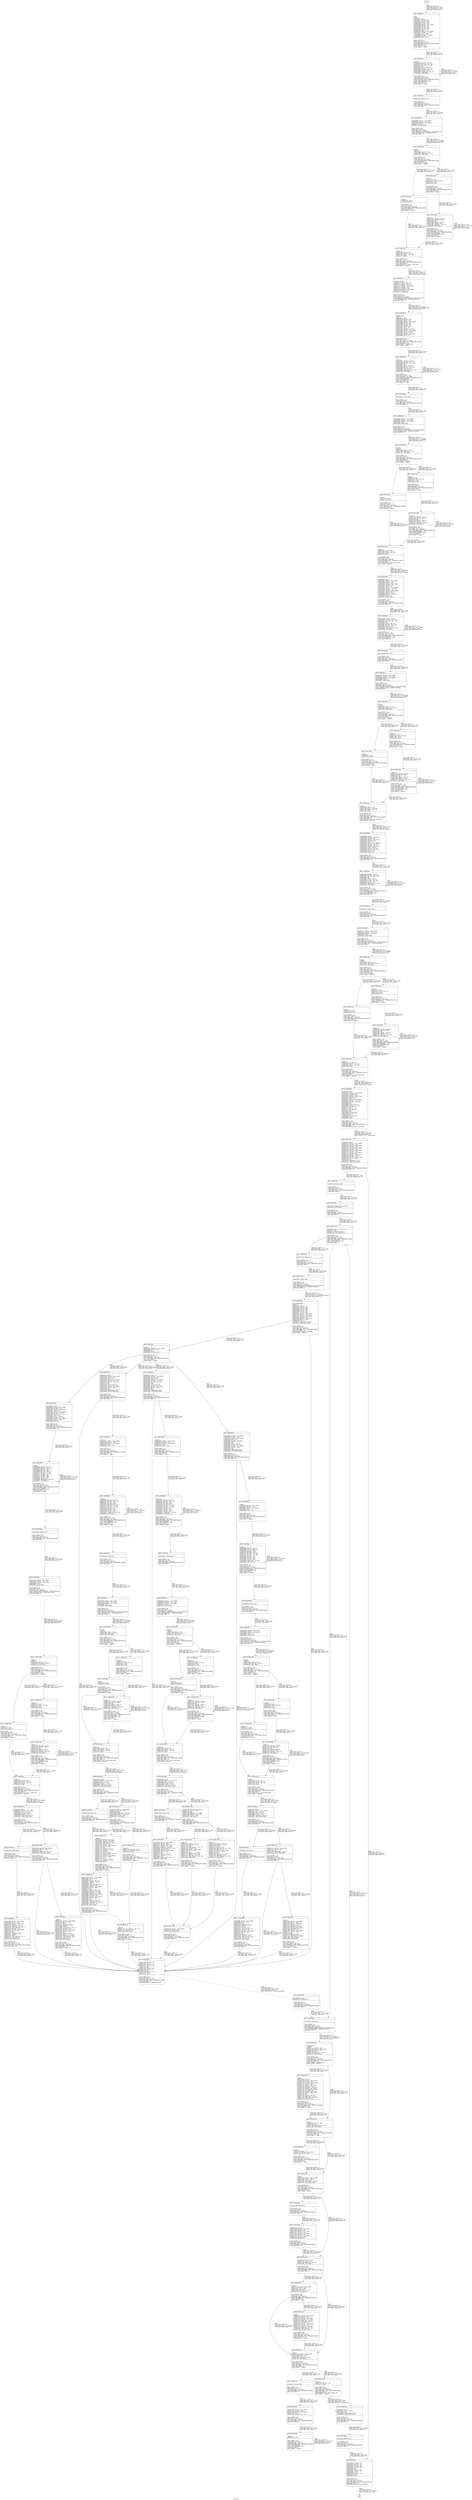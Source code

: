 digraph main {
	graph [bb="0,0,4432.5,32819",
		bgcolor="#ffffff",
		label="main CFG\l",
		lheight=0.21,
		lp="2216.2,11.5",
		lwidth=0.81
	];
	node [label="\N"];
	Node0	 [bgcolor="#ffffff",
		height=0.51389,
		label="{ ENTRY}",
		pos="3886.5,32800",
		shape=Mrecord,
		width=0.86111];
	Node1	 [bgcolor="#ffffff",
		height=6.6389,
		label="{ BB 1 (00020674)\l|\lmain:\l.LBB6_0:\l0x00020674:           sres   5\l0x00020678:           mfs    $r9 = $s8\l0x0002067c:           \
sws    [2] = $r9\l0x00020680:           sws    [3] = $r21\l0x00020684:           sws    [4] = $r22\l0x00020688:           add    $\
r3 = $r0, 240821\l0x00020690:           mfs    $r9 = $s7\l0x00020694:           sws    [1] = $r9\l0x00020698:           mfs    $\
r9 = $s0\l0x0002069c:           sws    [0] = $r9\l0x000206a0:           li     $r2 = 96\l0x000206a4:           add    $r1 = $r0, \
983040\l0x000206ac:           sbc    [$r1 + 7] = $r2\l0x000206b0:           li     $r2 = 198\l0x000206b4:           sbc    [$r1 + \
6] = $r2\l0x000206b8:           lbuc   $r4 = [$r1 + 5]\l0x000206bc:           li     $r2 = 31\l|\lotawa::INDEX = 1\lotawa::ipet::\
COUNT = 1\lotawa::ipet::VAR = x1_main\lotawa::REVERSE_DOM = 00000000013082b0\lotawa::ipet::TIME = 20\lotawa::ENTRY = main\lotawa::\
LABEL = .LBB6_0\l\l}",
		pos="3886.5,32416",
		shape=Mrecord,
		width=3.875];
	Node0 -> Node1	 [label="call\lotawa::ipet::COUNT = 1\lotawa::ipet::VAR = e0_1_main\lotawa::CALLED_CFG = main\lotawa::ipet::TIME_DELTA = 0\l\l",
		lp="3974,32718",
		pos="e,3886.5,32655 3886.5,32782 3886.5,32759 3886.5,32715 3886.5,32665",
		style=dashed];
	Node2	 [bgcolor="#ffffff",
		height=5.1806,
		label="{ BB 2 (000206c0)\l|\l.LBB6_1:\l0x000206c0:           sub    $r5 = $r3, $r2\l0x000206c4:           sbc    [$r5 + 31] = $r4\l0x000206c8:           \
lbuc   $r4 = [$r1 + 6]\l0x000206cc:           nop\l0x000206d0:           or     $r4 = $r4, 64\l0x000206d4:           sbc    [$r1 + \
6] = $r4\l0x000206d8:           lbuc   $r4 = [$r1 + 5]\l0x000206dc:           sub    $r2 = $r2, 1\l0x000206e0:           cmpneq $\
p1 = $r2, $r0\l0x000206e4:    ( $p1) brnd -9\l|\lotawa::INDEX = 2\lotawa::ipet::COUNT = 33\lotawa::ipet::VAR = x2_main\lotawa::REVERSE_\
DOM = 0000000001308370\lotawa::MAX_ITERATION = 32\lotawa::LOOP_HEADER = true\lotawa::ipet::TIME = 10\lotawa::LABEL = .LBB6_1\l\l}",
		pos="3886.5,31878",
		shape=Mrecord,
		width=3.875];
	Node1 -> Node2	 [label="\lotawa::ipet::COUNT = 1\lotawa::ipet::VAR = e1_2_main\lotawa::ipet::TIME_DELTA = 0\l\l",
		lp="3974,32120",
		pos="e,3886.5,32064 3886.5,32177 3886.5,32143 3886.5,32108 3886.5,32074"];
	Node2 -> Node2	 [label="taken\lotawa::ipet::COUNT = 32\lotawa::ipet::VAR = e2_2_main\lotawa::BACK_EDGE = true\lotawa::ipet::TIME_DELTA = 0\l\l",
		lp="4131.5,31878",
		pos="e,4026,31843 4026,31912 4037.1,31904 4044,31893 4044,31878 4044,31866 4040.3,31857 4033.9,31850"];
	Node3	 [bgcolor="#ffffff",
		height=2.4722,
		label="{ BB 3 (000206e8)\l|\l0x000206e8:           brcfnd 33213\l|\lotawa::INDEX = 3\lotawa::ipet::COUNT = 1\lotawa::ipet::VAR = x3_main\lotawa::\
REVERSE_DOM = 00000000013083e0\lotawa::ipet::TIME = 1\l\l}",
		pos="3886.5,31489",
		shape=Mrecord,
		width=3.8611];
	Node2 -> Node3	 [label="\lotawa::ipet::COUNT = 1\lotawa::ipet::VAR = e2_3_main\lotawa::ipet::TIME_DELTA = 0\l\l",
		lp="3974,31634",
		pos="e,3886.5,31578 3886.5,31691 3886.5,31656 3886.5,31619 3886.5,31588"];
	Node4	 [bgcolor="#ffffff",
		height=3.5139,
		label="{ BB 4 (000206f4)\l|\l0x000206f4:           add    $r1 = $r0, 240821\l0x000206fc:           sbc    [$r1 + 31] = $r4\l0x00020700:           \
add    $r3 = $r0, 240821\l0x00020708:           li     $r4 = 5\l0x0002070c:           callnd 34093\l|\lotawa::INDEX = 4\lotawa::\
ipet::COUNT = 1\lotawa::ipet::VAR = x4_main\lotawa::VIRTUAL_RETURN_BLOCK = BB 5 (00020710)\lotawa::REVERSE_DOM = 0000000001308450\lotawa::\
ipet::TIME = 5\l\l}",
		pos="3886.5,31162",
		shape=Mrecord,
		width=4.7222];
	Node3 -> Node4	 [label="taken\lotawa::ipet::COUNT = 1\lotawa::ipet::VAR = e3_4_main\lotawa::ipet::TIME_DELTA = 0\l\l",
		lp="3974,31344",
		pos="e,3886.5,31288 3886.5,31400 3886.5,31369 3886.5,31332 3886.5,31298"];
	Node17	 [bgcolor="#ffffff",
		height=3.7222,
		label="{ BB 17 (000214b4)\l|\lfixFilter:\l.LBB10_0:\l0x000214b4:           mfs    $r7 = $s0\l0x000214b8:           cmpeq  $p1 = $r4, 31\l0x000214bc:    (!$\
p1) brnd 3\l|\lotawa::INDEX = 17\lotawa::ipet::COUNT = 1\lotawa::ipet::VAR = x17_main\lotawa::REVERSE_DOM = 0000000001308a00\lotawa::\
ipet::TIME = 3\lotawa::ENTRY = fixFilter\lotawa::LABEL = .LBB10_0\l\l}",
		pos="3886.5,30774",
		shape=Mrecord,
		width=3.8611];
	Node4 -> Node17	 [label="call\lotawa::ipet::COUNT = 1\lotawa::ipet::VAR = e4_17_main\lotawa::CALLED_CFG = fixFilter\lotawa::ipet::TIME_DELTA = 0\l\l",
		lp="3980,30972",
		pos="e,3886.5,30908 3886.5,31035 3886.5,30998 3886.5,30957 3886.5,30918",
		style=dashed];
	Node5	 [bgcolor="#ffffff",
		height=4.5556,
		label="{ BB 5 (00020710)\l|\l0x00020710:           sens   5\l0x00020714:           sl     $r1 = $r1, 24\l0x00020718:           sra    $\
r1 = $r1, 24\l0x0002071c:           add    $r2 = $r1, 255\l0x00020720:           add    $r3 = $r0, 240853\l0x00020728:           \
add    $r1 = $r1, 1\l0x0002072c:           sbc    [$r3] = $r2\l0x00020730:           add    $r2 = $r0, 240854\l0x00020738:           \
sbc    [$r2] = $r1\l0x0002073c:           callnd 33301\l|\lotawa::INDEX = 5\lotawa::ipet::COUNT = 1\lotawa::ipet::VAR = x5_main\lotawa::\
VIRTUAL_RETURN_BLOCK = BB 6 (00020740)\lotawa::REVERSE_DOM = 00000000013084c0\lotawa::ipet::TIME = 10\l\l}",
		pos="3838.5,29015",
		shape=Mrecord,
		width=4.7222];
	Node22	 [bgcolor="#ffffff",
		height=6.4306,
		label="{ BB 22 (00020854)\l|\lcalibrateArom:\l.LBB7_0:\l0x00020854:           sres   3\l0x00020858:           mfs    $r9 = $s8\l0x0002085c:           \
sws    [2] = $r9\l0x00020860:           add    $r1 = $r0, 983040\l0x00020868:           mfs    $r9 = $s7\l0x0002086c:           \
sws    [1] = $r9\l0x00020870:           mfs    $r9 = $s0\l0x00020874:           sws    [0] = $r9\l0x00020878:           li     $\
r2 = 97\l0x0002087c:           sbc    [$r1 + 7] = $r2\l0x00020880:           lbuc   $r2 = [$r1 + 6]\l0x00020884:           add    $\
r3 = $r0, 240855\l0x0002088c:           or     $r2 = $r2, 64\l0x00020890:           sbc    [$r1 + 6] = $r2\l0x00020894:           \
lbuc   $r4 = [$r1 + 5]\l0x00020898:           li     $r2 = 127\l|\lotawa::INDEX = 22\lotawa::ipet::COUNT = 1\lotawa::ipet::VAR = \
x22_main\lotawa::REVERSE_DOM = 0000000001308c30\lotawa::ipet::TIME = 16\lotawa::ENTRY = calibrateArom\lotawa::LABEL = .LBB7_0\l\l}",
		pos="3838.5,28492",
		shape=Mrecord,
		width=3.8611];
	Node5 -> Node22	 [label="call\lotawa::ipet::COUNT = 1\lotawa::ipet::VAR = e5_22_main\lotawa::CALLED_CFG = calibrateArom\lotawa::ipet::TIME_DELTA = 0\l\l",
		lp="3949,28788",
		pos="e,3838.5,28724 3838.5,28851 3838.5,28814 3838.5,28774 3838.5,28734",
		style=dashed];
	Node6	 [bgcolor="#ffffff",
		height=6.0139,
		label="{ BB 6 (00020740)\l|\l0x00020740:           sens   5\l0x00020744:           add    $r1 = $r0, 240800\l0x0002074c:           swc    [$\
r1] = $r0\l0x00020750:           add    $r1 = $r0, 240804\l0x00020758:           swc    [$r1] = $r0\l0x0002075c:           add    $\
r1 = $r0, 240808\l0x00020764:           swc    [$r1] = $r0\l0x00020768:           add    $r1 = $r0, 240812\l0x00020770:           \
swc    [$r1] = $r0\l0x00020774:           add    $r1 = $r0, 240816\l0x0002077c:           swc    [$r1] = $r0\l0x00020780:           \
add    $r1 = $r0, 240796\l0x00020788:           swc    [$r1] = $r0\l0x0002078c:           add    $r21 = $r0, 237568\l0x00020794:           \
lwc    $r1 = [$r21]\l0x00020798:           nop\l0x0002079c:           cmpeq  $p1 = $r1, 0\l0x000207a0:    ( $p1) brcfnd 33285\l|\lotawa::\
INDEX = 6\lotawa::ipet::COUNT = 1\lotawa::ipet::VAR = x6_main\lotawa::REVERSE_DOM = 0000000001308530\lotawa::ipet::TIME = 18\l\l}",
		pos="3742.5,17656",
		shape=Mrecord,
		width=3.875];
	Node7	 [bgcolor="#ffffff",
		height=2.4722,
		label="{ BB 7 (000207a4)\l|\l0x000207a4:           brcfnd 33261\l|\lotawa::INDEX = 7\lotawa::ipet::COUNT = 1\lotawa::ipet::VAR = x7_main\lotawa::\
REVERSE_DOM = 00000000013085a0\lotawa::ipet::TIME = 1\l\l}",
		pos="3643.5,17238",
		shape=Mrecord,
		width=3.8611];
	Node6 -> Node7	 [label="\lotawa::ipet::COUNT = 1\lotawa::ipet::VAR = e6_7_main\lotawa::ipet::TIME_DELTA = 0\l\l",
		lp="3772,17384",
		pos="e,3664.4,17327 3691.3,17440 3682.7,17404 3674.2,17368 3666.8,17337"];
	Node8	 [bgcolor="#ffffff",
		height=4.9722,
		label="{ BB 8 (00020814)\l|\l0x00020814:           lws    $r22 = [4]\l0x00020818:           lws    $r9 = [2]\l0x0002081c:           lws    $\
r21 = [3]\l0x00020820:           mts    $s8 = $r9\l0x00020824:           lws    $r9 = [1]\l0x00020828:           nop\l0x0002082c:           \
mts    $s7 = $r9\l0x00020830:           lws    $r9 = [0]\l0x00020834:           clr    $r1\l0x00020838:           mts    $s0 = $\
r9\l0x0002083c:           sfree  5\l0x00020840:           retnd\l|\lotawa::INDEX = 8\lotawa::ipet::COUNT = 1\lotawa::ipet::VAR = \
x8_main\lotawa::REVERSE_DOM = 0000000001308610\lotawa::ipet::TIME = 12\lotawa::RETURN_OF = BB 1 (00020674)\l\l}",
		pos="3848.5,351",
		shape=Mrecord,
		width=3.875];
	Node6 -> Node8	 [label="taken\lotawa::ipet::COUNT = 0\lotawa::ipet::VAR = e6_8_main\lotawa::ipet::TIME_DELTA = 0\l\l",
		lp="4035,8485.5",
		pos="e,3928.6,529.77 3882.1,17462 3918.4,17395 3947.5,17317 3947.5,17239 3947.5,17239 3947.5,17239 3947.5,760 3947.5,665.57 3955.7,639.78 \
3933.5,548 3932.8,545.17 3932.1,542.33 3931.3,539.48"];
	Node9	 [bgcolor="#ffffff",
		height=2.6806,
		label="{ BB 9 (000207b4)\l|\l0x000207b4:           add    $r22 = $r0, 983040\l0x000207bc:           brcfnd 33265\l|\lotawa::INDEX = 9\lotawa::\
ipet::COUNT = 1\lotawa::ipet::VAR = x9_main\lotawa::REVERSE_DOM = 0000000001308680\lotawa::ipet::TIME = 2\l\l}",
		pos="3641.5,16940",
		shape=Mrecord,
		width=3.875];
	Node7 -> Node9	 [label="taken\lotawa::ipet::COUNT = 1\lotawa::ipet::VAR = e7_9_main\lotawa::ipet::TIME_DELTA = 0\l\l",
		lp="3731,17093",
		pos="e,3642.1,17037 3642.9,17149 3642.7,17117 3642.4,17080 3642.2,17047"];
	Node131	 [bgcolor="#ffffff",
		height=0.51389,
		label="{ EXIT}",
		pos="3848.5,41.5",
		shape=Mrecord,
		width=0.75];
	Node8 -> Node131	 [label="return\lotawa::ipet::COUNT = 1\lotawa::ipet::VAR = e8_131_main\lotawa::CALLED_CFG = main\l\l",
		lp="3942,116",
		pos="e,3848.5,59.697 3848.5,172.46 3848.5,132.28 3848.5,94.312 3848.5,69.912",
		style=dashed];
	Node10	 [bgcolor="#ffffff",
		height=3.5139,
		label="{ BB 10 (000207c4)\l|\l0x000207c4:           lbuc   $r1 = [$r22 + 6]\l0x000207c8:           nop\l0x000207cc:           btest  $p1 = $\
r1, 6\l0x000207d0:    ( $p1) brcfnd 33277\l|\lotawa::INDEX = 10\lotawa::ipet::COUNT = 11\lotawa::ipet::VAR = x10_main\lotawa::REVERSE_\
DOM = 00000000013086f0\lotawa::MAX_ITERATION = 10\lotawa::LOOP_HEADER = true\lotawa::ipet::TIME = 4\l\l}",
		pos="3585.5,16606",
		shape=Mrecord,
		width=3.8472];
	Node9 -> Node10	 [label="taken\lotawa::ipet::COUNT = 1\lotawa::ipet::VAR = e9_10_main\lotawa::ipet::TIME_DELTA = 0\l\l",
		lp="3712.5,16788",
		pos="e,3606.6,16732 3625.5,16844 3620.1,16812 3614,16776 3608.3,16742"];
	Node11	 [bgcolor="#ffffff",
		height=2.4722,
		label="{ BB 11 (000207d4)\l|\l0x000207d4:           brcfnd 33273\l|\lotawa::INDEX = 11\lotawa::ipet::COUNT = 11\lotawa::ipet::VAR = x11_\
main\lotawa::REVERSE_DOM = 0000000001308760\lotawa::ipet::TIME = 1\l\l}",
		pos="3295.5,16277",
		shape=Mrecord,
		width=3.875];
	Node10 -> Node11	 [label="\lotawa::ipet::COUNT = 11\lotawa::ipet::VAR = e10_11_main\lotawa::ipet::TIME_DELTA = 0\l\l",
		lp="3423,16422",
		pos="e,3296.5,16366 3446.9,16555 3403.1,16532 3358.7,16502 3329.5,16461 3311.8,16436 3302.5,16405 3297.9,16376"];
	Node12	 [bgcolor="#ffffff",
		height=2.6806,
		label="{ BB 12 (000207f4)\l|\l0x000207f4:           callnd 33977\l|\lotawa::INDEX = 12\lotawa::ipet::COUNT = 11\lotawa::ipet::VAR = x12_\
main\lotawa::VIRTUAL_RETURN_BLOCK = BB 14 (000207f8)\lotawa::REVERSE_DOM = 00000000013087d0\lotawa::ipet::TIME = 1\l\l}",
		pos="3317.5,6233.5",
		shape=Mrecord,
		width=4.7778];
	Node10 -> Node12	 [label="taken\lotawa::ipet::COUNT = 0\lotawa::ipet::VAR = e10_12_main\lotawa::ipet::TIME_DELTA = 0\l\l",
		lp="3624,11338",
		pos="e,3483.1,6329.5 3554.4,16479 3541.9,16419 3530.5,16345 3530.5,16278 3530.5,16278 3530.5,16278 3530.5,6537.5 3530.5,6452 3545.1,6419 \
3497.5,6348 3495.1,6344.4 3492.5,6340.8 3489.8,6337.4"];
	Node13	 [bgcolor="#ffffff",
		height=2.6806,
		label="{ BB 13 (000207e4)\l|\l0x000207e4:           callnd 33449\l|\lotawa::INDEX = 13\lotawa::ipet::COUNT = 11\lotawa::ipet::VAR = x13_\
main\lotawa::VIRTUAL_RETURN_BLOCK = BB 15 (000207e8)\lotawa::REVERSE_DOM = 0000000001308840\lotawa::ipet::TIME = 1\l\l}",
		pos="3274.5,15980",
		shape=Mrecord,
		width=4.8056];
	Node11 -> Node13	 [label="taken\lotawa::ipet::COUNT = 11\lotawa::ipet::VAR = e11_13_main\lotawa::ipet::TIME_DELTA = 0\l\l",
		lp="3381,16132",
		pos="e,3281.3,16076 3289.3,16188 3287,16156 3284.4,16119 3282,16086"];
	Node50	 [bgcolor="#ffffff",
		height=4.3472,
		label="{ BB 50 (000212e4)\l|\lrunFlightPlan:\l.LBB9_0:\l0x000212e4:           mfs    $r6 = $s0\l0x000212e8:           add    $r1 = $r0, \
240796\l0x000212f0:           lwc    $r2 = [$r1]\l0x000212f4:           li     $r3 = 5\l0x000212f8:           cmplt  $p1 = $r3, $\
r2\l0x000212fc:    ( $p1) brnd 24\l|\lotawa::INDEX = 50\lotawa::ipet::COUNT = 11\lotawa::ipet::VAR = x50_main\lotawa::REVERSE_DOM = \
0000000001309870\lotawa::ipet::TIME = 6\lotawa::ENTRY = runFlightPlan\lotawa::LABEL = .LBB9_0\l\l}",
		pos="3317.5,5853.5",
		shape=Mrecord,
		width=3.875];
	Node12 -> Node50	 [label="call\lotawa::ipet::COUNT = 11\lotawa::ipet::VAR = e12_50_main\lotawa::CALLED_CFG = runFlightPlan\lotawa::ipet::TIME_DELTA = 0\l\l",
		lp="3426,6073.5",
		pos="e,3317.5,6009.8 3317.5,6137.1 3317.5,6101.5 3317.5,6060 3317.5,6019.9",
		style=dashed];
	Node65	 [bgcolor="#ffffff",
		height=6.4306,
		label="{ BB 65 (00020aa4)\l|\lprocessSensorData:\l.LBB8_0:\l0x00020aa4:           sres   3\l0x00020aa8:           mfs    $r9 = $s8\l0x00020aac:           \
sws    [2] = $r9\l0x00020ab0:           mfs    $r9 = $s7\l0x00020ab4:           sws    [1] = $r9\l0x00020ab8:           mfs    $\
r9 = $s0\l0x00020abc:           sws    [0] = $r9\l0x00020ac0:           add    $r1 = $r0, 983040\l0x00020ac8:           lbuc   $\
r1 = [$r1 + 5]\l0x00020acc:           add    $r2 = $r0, 240820\l0x00020ad4:           sbc    [$r2] = $r1\l0x00020ad8:           \
add    $r1 = $r0, 240792\l0x00020ae0:           lbc    $r1 = [$r1]\l0x00020ae4:           li     $r2 = 3\l0x00020ae8:           \
cmpult $p1 = $r2, $r1\l0x00020aec:    ( $p1) brcfnd 33965\l|\lotawa::INDEX = 65\lotawa::ipet::COUNT = 11\lotawa::ipet::VAR = x65_\
main\lotawa::REVERSE_DOM = 0000000001309f00\lotawa::ipet::TIME = 16\lotawa::ENTRY = processSensorData\lotawa::LABEL = .LBB8_0\l\l}",
		pos="3270.5,15524",
		shape=Mrecord,
		width=3.8472];
	Node13 -> Node65	 [label="call\lotawa::ipet::COUNT = 11\lotawa::ipet::VAR = e13_65_main\lotawa::CALLED_CFG = processSensorData\lotawa::ipet::TIME_DELTA = \
0\l\l",
		lp="3394,15820",
		pos="e,3270.4,15756 3271.8,15883 3271.7,15877 3271.6,15871 3271.5,15865 3271,15833 3270.7,15799 3270.5,15766",
		style=dashed];
	Node14	 [bgcolor="#ffffff",
		height=3.3056,
		label="{ BB 14 (000207f8)\l|\l0x000207f8:           sens   5\l0x000207fc:           lwc    $r1 = [$r21]\l0x00020800:           nop\l0x00020804:           \
cmpneq $p1 = $r1, $r0\l0x00020808:    ( $p1) brcfnd 33265\l|\lotawa::INDEX = 14\lotawa::ipet::COUNT = 11\lotawa::ipet::VAR = x14_\
main\lotawa::REVERSE_DOM = 00000000013088b0\lotawa::ipet::TIME = 5\l\l}",
		pos="3745.5,1112",
		shape=Mrecord,
		width=3.875];
	Node14 -> Node10	 [label="taken\lotawa::ipet::COUNT = 10\lotawa::ipet::VAR = e14_10_main\lotawa::BACK_EDGE = true\lotawa::ipet::TIME_DELTA = 0\l\l",
		lp="3839,7952",
		pos="e,3679.5,16479 3745.5,1230.7 3745.5,1301.7 3745.5,1394.1 3745.5,1476 3745.5,16278 3745.5,16278 3745.5,16278 3745.5,16346 3717.4,\
16414 3684.8,16470"];
	Node16	 [bgcolor="#ffffff",
		height=2.4722,
		label="{ BB 16 (0002080c)\l|\l0x0002080c:           brcfnd 33285\l|\lotawa::INDEX = 16\lotawa::ipet::COUNT = 1\lotawa::ipet::VAR = x16_\
main\lotawa::REVERSE_DOM = 0000000001308990\lotawa::ipet::TIME = 1\l\l}",
		pos="3747.5,761",
		shape=Mrecord,
		width=3.875];
	Node14 -> Node16	 [label="\lotawa::ipet::COUNT = 1\lotawa::ipet::VAR = e14_16_main\lotawa::ipet::TIME_DELTA = 0\l\l",
		lp="3840,936.5",
		pos="e,3746.8,849.79 3746,993.26 3746.1,962.27 3746.3,928.88 3746.5,898 3746.6,885.7 3746.7,872.78 3746.7,860"];
	Node15	 [bgcolor="#ffffff",
		height=2.6806,
		label="{ BB 15 (000207e8)\l|\l0x000207e8:           sens   5\l0x000207ec:           brcfnd 33277\l|\lotawa::INDEX = 15\lotawa::ipet::COUNT = \
11\lotawa::ipet::VAR = x15_main\lotawa::REVERSE_DOM = 0000000001308920\lotawa::ipet::TIME = 2\l\l}",
		pos="3287.5,6538.5",
		shape=Mrecord,
		width=3.875];
	Node15 -> Node12	 [label="taken\lotawa::ipet::COUNT = 11\lotawa::ipet::VAR = e15_12_main\lotawa::ipet::TIME_DELTA = 0\l\l",
		lp="3400,6386",
		pos="e,3308.1,6329.7 3296.9,6442.5 3300.1,6409.9 3303.8,6373.3 3307.1,6340"];
	Node16 -> Node8	 [label="taken\lotawa::ipet::COUNT = 1\lotawa::ipet::VAR = e16_8_main\lotawa::ipet::TIME_DELTA = 0\l\l",
		lp="3843.5,586",
		pos="e,3758.5,529.75 3741.8,672.25 3741.3,633.64 3743.7,588.06 3753.5,548 3754.2,545.16 3754.9,542.31 3755.7,539.46"];
	Node18	 [bgcolor="#ffffff",
		height=3.0972,
		label="{ BB 18 (000214c0)\l|\l.LBB10_1:\l0x000214c0:           clr    $r1\l0x000214c4:           brnd 12\l|\lotawa::INDEX = 18\lotawa::\
ipet::COUNT = 0\lotawa::ipet::VAR = x18_main\lotawa::REVERSE_DOM = 0000000001308a70\lotawa::ipet::TIME = 2\lotawa::LABEL = .LBB10_\
1\l\l}",
		pos="3748.5,30144",
		shape=Mrecord,
		width=3.8611];
	Node17 -> Node18	 [label="\lotawa::ipet::COUNT = 0\lotawa::ipet::VAR = e17_18_main\lotawa::ipet::TIME_DELTA = 0\l\l",
		lp="3867,30584",
		pos="e,3736.5,30256 3781.1,30640 3778.3,30634 3775.7,30628 3773.5,30622 3731.6,30506 3729.9,30364 3735.9,30266"];
	Node19	 [bgcolor="#ffffff",
		height=3.5139,
		label="{ BB 19 (000214c8)\l|\l.LBB10_2:\l0x000214c8:           li     $r1 = 1\l0x000214cc:           sl     $r2 = $r1, $r4\l0x000214d0:           \
clr    $r5\l0x000214d4:           clr    $r1\l|\lotawa::INDEX = 19\lotawa::ipet::COUNT = 1\lotawa::ipet::VAR = x19_main\lotawa::\
REVERSE_DOM = 0000000001308ae0\lotawa::ipet::TIME = 4\lotawa::LABEL = .LBB10_2\l\l}",
		pos="4075.5,30400",
		shape=Mrecord,
		width=3.8611];
	Node17 -> Node19	 [label="taken\lotawa::ipet::COUNT = 1\lotawa::ipet::VAR = e17_19_main\lotawa::ipet::TIME_DELTA = 0\l\l",
		lp="4092,30584",
		pos="e,4011.9,30527 3953.9,30640 3971.3,30606 3989.9,30570 4007.3,30536"];
	Node20	 [bgcolor="#ffffff",
		height=3.7222,
		label="{ BB 20 (000214f4)\l|\l.LBB10_4:\l0x000214f4:           mts    $s0 = $r7\l0x000214f8:           sra    $r1 = $r1, $r4\l0x000214fc:           \
and    $r1 = $r1, 255\l0x00021500:           retnd\l|\lotawa::INDEX = 20\lotawa::ipet::COUNT = 1\lotawa::ipet::VAR = x20_main\lotawa::\
REVERSE_DOM = 0000000001308b50\lotawa::ipet::TIME = 4\lotawa::RETURN_OF = BB 17 (000214b4)\lotawa::LABEL = .LBB10_4\l\l}",
		pos="3838.5,29440",
		shape=Mrecord,
		width=3.875];
	Node18 -> Node20	 [label="taken\lotawa::ipet::COUNT = 0\lotawa::ipet::VAR = e18_20_main\lotawa::ipet::TIME_DELTA = 0\l\l",
		lp="3847,29851",
		pos="e,3784,29574 3739.9,30033 3734.9,29940 3733.2,29804 3753.5,29687 3759.4,29653 3769.5,29617 3780.6,29583"];
	Node21	 [bgcolor="#ffffff",
		height=4.5556,
		label="{ BB 21 (000214d8)\l|\l.LBB10_3:\l0x000214d8:           add    $r6 = $r3, $r5\l0x000214dc:           lbuc   $r6 = [$r6]\l0x000214e0:           \
nop\l0x000214e4:           add    $r1 = $r6, $r1\l0x000214e8:           add    $r5 = $r5, 1\l0x000214ec:           cmplt  $p1 = $\
r5, $r2\l0x000214f0:    ( $p1) brnd -6\l|\lotawa::INDEX = 21\lotawa::ipet::COUNT = 257\lotawa::ipet::VAR = x21_main\lotawa::REVERSE_\
DOM = 0000000001308bc0\lotawa::MAX_ITERATION = 256\lotawa::LOOP_HEADER = true\lotawa::ipet::TIME = 7\lotawa::LABEL = .LBB10_3\l\l}",
		pos="4088.5,29851",
		shape=Mrecord,
		width=3.8611];
	Node19 -> Node21	 [label="\lotawa::ipet::COUNT = 1\lotawa::ipet::VAR = e19_21_main\lotawa::ipet::TIME_DELTA = 0\l\l",
		lp="4178,30144",
		pos="e,4084.6,30015 4078.5,30274 4080.2,30200 4082.5,30106 4084.4,30025"];
	Node20 -> Node5	 [label="return\lotawa::ipet::COUNT = 1\lotawa::ipet::VAR = e20_5_main\lotawa::ipet::TIME_DELTA = 0\lotawa::CALLED_CFG = fixFilter\l\l",
		lp="3932,29242",
		pos="e,3838.5,29179 3838.5,29306 3838.5,29269 3838.5,29228 3838.5,29189",
		style=dashed];
	Node21 -> Node20	 [label="\lotawa::ipet::COUNT = 1\lotawa::ipet::VAR = e21_20_main\lotawa::ipet::TIME_DELTA = 0\l\l",
		lp="4065,29630",
		pos="e,3919.6,29574 3989.2,29687 3967.9,29653 3945.5,29616 3924.8,29582"];
	Node21 -> Node21	 [label="taken\lotawa::ipet::COUNT = 256\lotawa::ipet::VAR = e21_21_main\lotawa::BACK_EDGE = true\lotawa::ipet::TIME_DELTA = 0\l\l",
		lp="4339,29851",
		pos="e,4227.6,29820 4227.6,29882 4238.6,29876 4245.5,29865 4245.5,29851 4245.5,29841 4241.8,29832 4235.5,29826"];
	Node23	 [bgcolor="#ffffff",
		height=5.1806,
		label="{ BB 23 (0002089c)\l|\l.LBB7_1:\l0x0002089c:           sub    $r5 = $r3, $r2\l0x000208a0:           sbc    [$r5 + 127] = $r4\l0x000208a4:           \
lbuc   $r4 = [$r1 + 6]\l0x000208a8:           nop\l0x000208ac:           or     $r4 = $r4, 64\l0x000208b0:           sbc    [$r1 + \
6] = $r4\l0x000208b4:           lbuc   $r4 = [$r1 + 5]\l0x000208b8:           sub    $r2 = $r2, 1\l0x000208bc:           cmpneq $\
p1 = $r2, $r0\l0x000208c0:    ( $p1) brnd -9\l|\lotawa::INDEX = 23\lotawa::ipet::COUNT = 129\lotawa::ipet::VAR = x23_main\lotawa::\
REVERSE_DOM = 0000000001308ca0\lotawa::MAX_ITERATION = 128\lotawa::LOOP_HEADER = true\lotawa::ipet::TIME = 10\lotawa::LABEL = .LBB7_\
1\l\l}",
		pos="3838.5,27962",
		shape=Mrecord,
		width=3.8611];
	Node22 -> Node23	 [label="\lotawa::ipet::COUNT = 1\lotawa::ipet::VAR = e22_23_main\lotawa::ipet::TIME_DELTA = 0\l\l",
		lp="3932,28204",
		pos="e,3838.5,28148 3838.5,28261 3838.5,28227 3838.5,28192 3838.5,28158"];
	Node23 -> Node23	 [label="taken\lotawa::ipet::COUNT = 128\lotawa::ipet::VAR = e23_23_main\lotawa::BACK_EDGE = true\lotawa::ipet::TIME_DELTA = 0\l\l",
		lp="4089,27962",
		pos="e,3977.6,27927 3977.6,27996 3988.6,27988 3995.5,27977 3995.5,27962 3995.5,27950 3991.8,27941 3985.5,27934"];
	Node24	 [bgcolor="#ffffff",
		height=2.4722,
		label="{ BB 24 (000208c4)\l|\l0x000208c4:           brcfnd 33333\l|\lotawa::INDEX = 24\lotawa::ipet::COUNT = 1\lotawa::ipet::VAR = x24_\
main\lotawa::REVERSE_DOM = 0000000001308d10\lotawa::ipet::TIME = 1\l\l}",
		pos="3838.5,27573",
		shape=Mrecord,
		width=3.875];
	Node23 -> Node24	 [label="\lotawa::ipet::COUNT = 1\lotawa::ipet::VAR = e23_24_main\lotawa::ipet::TIME_DELTA = 0\l\l",
		lp="3932,27718",
		pos="e,3838.5,27662 3838.5,27775 3838.5,27740 3838.5,27703 3838.5,27672"];
	Node25	 [bgcolor="#ffffff",
		height=3.5139,
		label="{ BB 25 (000208d4)\l|\l0x000208d4:           add    $r1 = $r0, 240855\l0x000208dc:           sbc    [$r1 + 127] = $r4\l0x000208e0:           \
add    $r3 = $r0, 240855\l0x000208e8:           li     $r4 = 7\l0x000208ec:           callnd 34093\l|\lotawa::INDEX = 25\lotawa::\
ipet::COUNT = 1\lotawa::ipet::VAR = x25_main\lotawa::VIRTUAL_RETURN_BLOCK = BB 26 (000208f0)\lotawa::REVERSE_DOM = 0000000001308d80\lotawa::\
ipet::TIME = 5\l\l}",
		pos="3838.5,27246",
		shape=Mrecord,
		width=4.7778];
	Node24 -> Node25	 [label="taken\lotawa::ipet::COUNT = 1\lotawa::ipet::VAR = e24_25_main\lotawa::ipet::TIME_DELTA = 0\l\l",
		lp="3932,27428",
		pos="e,3838.5,27372 3838.5,27484 3838.5,27453 3838.5,27416 3838.5,27382"];
	Node35	 [bgcolor="#ffffff",
		height=3.7222,
		label="{ BB 35 (000214b4)\l|\lfixFilter:\l.LBB10_0:\l0x000214b4:           mfs    $r7 = $s0\l0x000214b8:           cmpeq  $p1 = $r4, 31\l0x000214bc:    (!$\
p1) brnd 3\l|\lotawa::INDEX = 35\lotawa::ipet::COUNT = 1\lotawa::ipet::VAR = x35_main\lotawa::REVERSE_DOM = 00000000013091e0\lotawa::\
ipet::TIME = 3\lotawa::ENTRY = fixFilter\lotawa::LABEL = .LBB10_0\l\l}",
		pos="3838.5,26858",
		shape=Mrecord,
		width=3.8611];
	Node25 -> Node35	 [label="call\lotawa::ipet::COUNT = 1\lotawa::ipet::VAR = e25_35_main\lotawa::CALLED_CFG = fixFilter\lotawa::ipet::TIME_DELTA = 0\l\l",
		lp="3932,27056",
		pos="e,3838.5,26992 3838.5,27119 3838.5,27082 3838.5,27041 3838.5,27002",
		style=dashed];
	Node26	 [bgcolor="#ffffff",
		height=5.5972,
		label="{ BB 26 (000208f0)\l|\l0x000208f0:           sens   3\l0x000208f4:           add    $r2 = $r0, 240983\l0x000208fc:           sbc    [$\
r2] = $r1\l0x00020900:           add    $r1 = $r1, 1\l0x00020904:           add    $r2 = $r0, 240984\l0x0002090c:           sbc    [$\
r2] = $r1\l0x00020910:           li     $r2 = 98\l0x00020914:           add    $r1 = $r0, 983040\l0x0002091c:           sbc    [$\
r1 + 7] = $r2\l0x00020920:           lbuc   $r2 = [$r1 + 6]\l0x00020924:           add    $r3 = $r0, 240985\l0x0002092c:           \
or     $r2 = $r2, 64\l0x00020930:           sbc    [$r1 + 6] = $r2\l0x00020934:           lbuc   $r4 = [$r1 + 5]\l0x00020938:           \
li     $r2 = 127\l0x0002093c:           brcfnd 33361\l|\lotawa::INDEX = 26\lotawa::ipet::COUNT = 1\lotawa::ipet::VAR = x26_main\lotawa::\
REVERSE_DOM = 0000000001308df0\lotawa::ipet::TIME = 16\l\l}",
		pos="3806.5,25062",
		shape=Mrecord,
		width=3.8472];
	Node27	 [bgcolor="#ffffff",
		height=4.7639,
		label="{ BB 27 (00020944)\l|\l0x00020944:           sub    $r5 = $r3, $r2\l0x00020948:           sbc    [$r5 + 127] = $r4\l0x0002094c:           \
lbuc   $r4 = [$r1 + 6]\l0x00020950:           nop\l0x00020954:           or     $r4 = $r4, 64\l0x00020958:           sbc    [$r1 + \
6] = $r4\l0x0002095c:           lbuc   $r4 = [$r1 + 5]\l0x00020960:           sub    $r2 = $r2, 1\l0x00020964:           cmpneq $\
p1 = $r2, $r0\l0x00020968:    ( $p1) brnd -9\l|\lotawa::INDEX = 27\lotawa::ipet::COUNT = 129\lotawa::ipet::VAR = x27_main\lotawa::\
REVERSE_DOM = 0000000001308e60\lotawa::MAX_ITERATION = 128\lotawa::LOOP_HEADER = true\lotawa::ipet::TIME = 10\l\l}",
		pos="3806.5,24576",
		shape=Mrecord,
		width=3.8611];
	Node26 -> Node27	 [label="taken\lotawa::ipet::COUNT = 1\lotawa::ipet::VAR = e26_27_main\lotawa::ipet::TIME_DELTA = 0\l\l",
		lp="3900,24804",
		pos="e,3806.5,24748 3806.5,24860 3806.5,24826 3806.5,24791 3806.5,24758"];
	Node27 -> Node27	 [label="taken\lotawa::ipet::COUNT = 128\lotawa::ipet::VAR = e27_27_main\lotawa::BACK_EDGE = true\lotawa::ipet::TIME_DELTA = 0\l\l",
		lp="4057,24576",
		pos="e,3945.6,24544 3945.6,24609 3956.6,24602 3963.5,24591 3963.5,24576 3963.5,24566 3959.8,24557 3953.5,24551"];
	Node28	 [bgcolor="#ffffff",
		height=2.4722,
		label="{ BB 28 (0002096c)\l|\l0x0002096c:           brcfnd 33373\l|\lotawa::INDEX = 28\lotawa::ipet::COUNT = 1\lotawa::ipet::VAR = x28_\
main\lotawa::REVERSE_DOM = 0000000001308ed0\lotawa::ipet::TIME = 1\l\l}",
		pos="3806.5,24203",
		shape=Mrecord,
		width=3.8611];
	Node27 -> Node28	 [label="\lotawa::ipet::COUNT = 1\lotawa::ipet::VAR = e27_28_main\lotawa::ipet::TIME_DELTA = 0\l\l",
		lp="3900,24348",
		pos="e,3806.5,24292 3806.5,24405 3806.5,24370 3806.5,24334 3806.5,24302"];
	Node29	 [bgcolor="#ffffff",
		height=3.5139,
		label="{ BB 29 (00020974)\l|\l0x00020974:           add    $r1 = $r0, 240985\l0x0002097c:           sbc    [$r1 + 127] = $r4\l0x00020980:           \
add    $r3 = $r0, 240985\l0x00020988:           li     $r4 = 7\l0x0002098c:           callnd 34093\l|\lotawa::INDEX = 29\lotawa::\
ipet::COUNT = 1\lotawa::ipet::VAR = x29_main\lotawa::VIRTUAL_RETURN_BLOCK = BB 30 (00020990)\lotawa::REVERSE_DOM = 0000000001308f40\lotawa::\
ipet::TIME = 5\l\l}",
		pos="3806.5,23876",
		shape=Mrecord,
		width=4.8194];
	Node28 -> Node29	 [label="taken\lotawa::ipet::COUNT = 1\lotawa::ipet::VAR = e28_29_main\lotawa::ipet::TIME_DELTA = 0\l\l",
		lp="3900,24058",
		pos="e,3806.5,24002 3806.5,24114 3806.5,24083 3806.5,24046 3806.5,24012"];
	Node40	 [bgcolor="#ffffff",
		height=3.7222,
		label="{ BB 40 (000214b4)\l|\lfixFilter:\l.LBB10_0:\l0x000214b4:           mfs    $r7 = $s0\l0x000214b8:           cmpeq  $p1 = $r4, 31\l0x000214bc:    (!$\
p1) brnd 3\l|\lotawa::INDEX = 40\lotawa::ipet::COUNT = 1\lotawa::ipet::VAR = x40_main\lotawa::REVERSE_DOM = 0000000001309410\lotawa::\
ipet::TIME = 3\lotawa::ENTRY = fixFilter\lotawa::LABEL = .LBB10_0\l\l}",
		pos="3806.5,23488",
		shape=Mrecord,
		width=3.875];
	Node29 -> Node40	 [label="call\lotawa::ipet::COUNT = 1\lotawa::ipet::VAR = e29_40_main\lotawa::CALLED_CFG = fixFilter\lotawa::ipet::TIME_DELTA = 0\l\l",
		lp="3900,23686",
		pos="e,3806.5,23622 3806.5,23749 3806.5,23712 3806.5,23671 3806.5,23632",
		style=dashed];
	Node30	 [bgcolor="#ffffff",
		height=5.3889,
		label="{ BB 30 (00020990)\l|\l0x00020990:           sens   3\l0x00020994:           add    $r2 = $r0, 241113\l0x0002099c:           sbc    [$\
r2] = $r1\l0x000209a0:           add    $r2 = $r0, 241114\l0x000209a8:           sbc    [$r2] = $r1\l0x000209ac:           li     $\
r2 = 99\l0x000209b0:           add    $r1 = $r0, 983040\l0x000209b8:           sbc    [$r1 + 7] = $r2\l0x000209bc:           lbuc   $\
r2 = [$r1 + 6]\l0x000209c0:           add    $r3 = $r0, 241115\l0x000209c8:           or     $r2 = $r2, 64\l0x000209cc:           \
sbc    [$r1 + 6] = $r2\l0x000209d0:           lbuc   $r4 = [$r1 + 5]\l0x000209d4:           li     $r2 = 127\l0x000209d8:           \
brcfnd 33401\l|\lotawa::INDEX = 30\lotawa::ipet::COUNT = 1\lotawa::ipet::VAR = x30_main\lotawa::REVERSE_DOM = 0000000001308fb0\lotawa::\
ipet::TIME = 15\l\l}",
		pos="3774.5,21699",
		shape=Mrecord,
		width=3.8472];
	Node31	 [bgcolor="#ffffff",
		height=4.7639,
		label="{ BB 31 (000209e4)\l|\l0x000209e4:           sub    $r5 = $r3, $r2\l0x000209e8:           sbc    [$r5 + 127] = $r4\l0x000209ec:           \
lbuc   $r4 = [$r1 + 6]\l0x000209f0:           nop\l0x000209f4:           or     $r4 = $r4, 64\l0x000209f8:           sbc    [$r1 + \
6] = $r4\l0x000209fc:           lbuc   $r4 = [$r1 + 5]\l0x00020a00:           sub    $r2 = $r2, 1\l0x00020a04:           cmpneq $\
p1 = $r2, $r0\l0x00020a08:    ( $p1) brnd -9\l|\lotawa::INDEX = 31\lotawa::ipet::COUNT = 129\lotawa::ipet::VAR = x31_main\lotawa::\
REVERSE_DOM = 0000000001309020\lotawa::MAX_ITERATION = 128\lotawa::LOOP_HEADER = true\lotawa::ipet::TIME = 10\l\l}",
		pos="3774.5,21222",
		shape=Mrecord,
		width=3.875];
	Node30 -> Node31	 [label="taken\lotawa::ipet::COUNT = 1\lotawa::ipet::VAR = e30_31_main\lotawa::ipet::TIME_DELTA = 0\l\l",
		lp="3868,21449",
		pos="e,3774.5,21393 3774.5,21505 3774.5,21471 3774.5,21436 3774.5,21403"];
	Node31 -> Node31	 [label="taken\lotawa::ipet::COUNT = 128\lotawa::ipet::VAR = e31_31_main\lotawa::BACK_EDGE = true\lotawa::ipet::TIME_DELTA = 0\l\l",
		lp="4025.5,21222",
		pos="e,3914,21189 3914,21254 3925.1,21247 3932,21236 3932,21222 3932,21211 3928.3,21202 3921.9,21196"];
	Node32	 [bgcolor="#ffffff",
		height=2.4722,
		label="{ BB 32 (00020a0c)\l|\l0x00020a0c:           brcfnd 33413\l|\lotawa::INDEX = 32\lotawa::ipet::COUNT = 1\lotawa::ipet::VAR = x32_\
main\lotawa::REVERSE_DOM = 0000000001309090\lotawa::ipet::TIME = 1\l\l}",
		pos="3774.5,20848",
		shape=Mrecord,
		width=3.875];
	Node31 -> Node32	 [label="\lotawa::ipet::COUNT = 1\lotawa::ipet::VAR = e31_32_main\lotawa::ipet::TIME_DELTA = 0\l\l",
		lp="3868,20994",
		pos="e,3774.5,20937 3774.5,21050 3774.5,21015 3774.5,20979 3774.5,20947"];
	Node33	 [bgcolor="#ffffff",
		height=3.5139,
		label="{ BB 33 (00020a14)\l|\l0x00020a14:           add    $r1 = $r0, 241115\l0x00020a1c:           sbc    [$r1 + 127] = $r4\l0x00020a20:           \
add    $r3 = $r0, 241115\l0x00020a28:           li     $r4 = 7\l0x00020a2c:           callnd 34093\l|\lotawa::INDEX = 33\lotawa::\
ipet::COUNT = 1\lotawa::ipet::VAR = x33_main\lotawa::VIRTUAL_RETURN_BLOCK = BB 34 (00020a30)\lotawa::REVERSE_DOM = 0000000001309100\lotawa::\
ipet::TIME = 5\l\l}",
		pos="3774.5,20520",
		shape=Mrecord,
		width=4.8056];
	Node32 -> Node33	 [label="taken\lotawa::ipet::COUNT = 1\lotawa::ipet::VAR = e32_33_main\lotawa::ipet::TIME_DELTA = 0\l\l",
		lp="3868,20703",
		pos="e,3774.5,20647 3774.5,20759 3774.5,20728 3774.5,20691 3774.5,20657"];
	Node45	 [bgcolor="#ffffff",
		height=3.7222,
		label="{ BB 45 (000214b4)\l|\lfixFilter:\l.LBB10_0:\l0x000214b4:           mfs    $r7 = $s0\l0x000214b8:           cmpeq  $p1 = $r4, 31\l0x000214bc:    (!$\
p1) brnd 3\l|\lotawa::INDEX = 45\lotawa::ipet::COUNT = 1\lotawa::ipet::VAR = x45_main\lotawa::REVERSE_DOM = 0000000001309640\lotawa::\
ipet::TIME = 3\lotawa::ENTRY = fixFilter\lotawa::LABEL = .LBB10_0\l\l}",
		pos="3774.5,20133",
		shape=Mrecord,
		width=3.875];
	Node33 -> Node45	 [label="call\lotawa::ipet::COUNT = 1\lotawa::ipet::VAR = e33_45_main\lotawa::CALLED_CFG = fixFilter\lotawa::ipet::TIME_DELTA = 0\l\l",
		lp="3868,20330",
		pos="e,3774.5,20267 3774.5,20394 3774.5,20357 3774.5,20316 3774.5,20277",
		style=dashed];
	Node34	 [bgcolor="#ffffff",
		height=7.4722,
		label="{ BB 34 (00020a30)\l|\l0x00020a30:           sens   3\l0x00020a34:           add    $r2 = $r0, 241244\l0x00020a3c:           sbc    [$\
r2] = $r1\l0x00020a40:           add    $r1 = $r1, 3\l0x00020a44:           add    $r2 = $r0, 241243\l0x00020a4c:           sbc    [$\
r2] = $r1\l0x00020a50:           li     $r1 = 96\l0x00020a54:           add    $r2 = $r0, 983040\l0x00020a5c:           sbc    [$\
r2 + 7] = $r1\l0x00020a60:           lbuc   $r1 = [$r2 + 6]\l0x00020a64:           nop\l0x00020a68:           or     $r1 = $r1, \
64\l0x00020a6c:           sbc    [$r2 + 6] = $r1\l0x00020a70:           lws    $r9 = [2]\l0x00020a74:           nop\l0x00020a78:           \
mts    $s8 = $r9\l0x00020a7c:           lws    $r9 = [1]\l0x00020a80:           nop\l0x00020a84:           mts    $s7 = $r9\l0x00020a88:           \
lws    $r9 = [0]\l0x00020a8c:           nop\l0x00020a90:           mts    $s0 = $r9\l0x00020a94:           sfree  3\l0x00020a98:           \
retnd\l|\lotawa::INDEX = 34\lotawa::ipet::COUNT = 1\lotawa::ipet::VAR = x34_main\lotawa::REVERSE_DOM = 0000000001309170\lotawa::\
ipet::TIME = 24\lotawa::RETURN_OF = BB 22 (00020854)\l\l}",
		pos="3742.5,18269",
		shape=Mrecord,
		width=3.875];
	Node34 -> Node6	 [label="return\lotawa::ipet::COUNT = 1\lotawa::ipet::VAR = e34_6_main\lotawa::ipet::TIME_DELTA = 0\lotawa::CALLED_CFG = calibrateArom\l\l",
		lp="3853,17936",
		pos="e,3742.5,17873 3742.5,18000 3742.5,17961 3742.5,17921 3742.5,17883",
		style=dashed];
	Node36	 [bgcolor="#ffffff",
		height=3.0972,
		label="{ BB 36 (000214c0)\l|\l.LBB10_1:\l0x000214c0:           clr    $r1\l0x000214c4:           brnd 12\l|\lotawa::INDEX = 36\lotawa::\
ipet::COUNT = 0\lotawa::ipet::VAR = x36_main\lotawa::REVERSE_DOM = 0000000001309250\lotawa::ipet::TIME = 2\lotawa::LABEL = .LBB10_\
1\l\l}",
		pos="3716.5,26228",
		shape=Mrecord,
		width=3.875];
	Node35 -> Node36	 [label="\lotawa::ipet::COUNT = 0\lotawa::ipet::VAR = e35_36_main\lotawa::ipet::TIME_DELTA = 0\l\l",
		lp="3827,26668",
		pos="e,3703.2,26340 3740.5,26724 3737.9,26718 3735.5,26712 3733.5,26706 3694.7,26589 3695.1,26448 3702.4,26350"];
	Node37	 [bgcolor="#ffffff",
		height=3.5139,
		label="{ BB 37 (000214c8)\l|\l.LBB10_2:\l0x000214c8:           li     $r1 = 1\l0x000214cc:           sl     $r2 = $r1, $r4\l0x000214d0:           \
clr    $r5\l0x000214d4:           clr    $r1\l|\lotawa::INDEX = 37\lotawa::ipet::COUNT = 1\lotawa::ipet::VAR = x37_main\lotawa::\
REVERSE_DOM = 00000000013092c0\lotawa::ipet::TIME = 4\lotawa::LABEL = .LBB10_2\l\l}",
		pos="4043.5,26484",
		shape=Mrecord,
		width=3.8611];
	Node35 -> Node37	 [label="taken\lotawa::ipet::COUNT = 1\lotawa::ipet::VAR = e35_37_main\lotawa::ipet::TIME_DELTA = 0\l\l",
		lp="4058,26668",
		pos="e,3976.7,26611 3914.4,26724 3917.8,26718 3921.2,26712 3924.5,26706 3940,26678 3956.4,26648 3971.9,26619"];
	Node38	 [bgcolor="#ffffff",
		height=3.7222,
		label="{ BB 38 (000214f4)\l|\l.LBB10_4:\l0x000214f4:           mts    $s0 = $r7\l0x000214f8:           sra    $r1 = $r1, $r4\l0x000214fc:           \
and    $r1 = $r1, 255\l0x00021500:           retnd\l|\lotawa::INDEX = 38\lotawa::ipet::COUNT = 1\lotawa::ipet::VAR = x38_main\lotawa::\
REVERSE_DOM = 0000000001309330\lotawa::ipet::TIME = 4\lotawa::RETURN_OF = BB 35 (000214b4)\lotawa::LABEL = .LBB10_4\l\l}",
		pos="3806.5,25524",
		shape=Mrecord,
		width=3.875];
	Node36 -> Node38	 [label="taken\lotawa::ipet::COUNT = 0\lotawa::ipet::VAR = e36_38_main\lotawa::ipet::TIME_DELTA = 0\l\l",
		lp="3815,25935",
		pos="e,3752,25658 3707.9,26117 3702.9,26024 3701.2,25888 3721.5,25771 3727.4,25737 3737.5,25701 3748.6,25667"];
	Node39	 [bgcolor="#ffffff",
		height=4.5556,
		label="{ BB 39 (000214d8)\l|\l.LBB10_3:\l0x000214d8:           add    $r6 = $r3, $r5\l0x000214dc:           lbuc   $r6 = [$r6]\l0x000214e0:           \
nop\l0x000214e4:           add    $r1 = $r6, $r1\l0x000214e8:           add    $r5 = $r5, 1\l0x000214ec:           cmplt  $p1 = $\
r5, $r2\l0x000214f0:    ( $p1) brnd -6\l|\lotawa::INDEX = 39\lotawa::ipet::COUNT = 257\lotawa::ipet::VAR = x39_main\lotawa::REVERSE_\
DOM = 00000000013093a0\lotawa::MAX_ITERATION = 256\lotawa::LOOP_HEADER = true\lotawa::ipet::TIME = 7\lotawa::LABEL = .LBB10_3\l\l}",
		pos="4056.5,25935",
		shape=Mrecord,
		width=3.8611];
	Node37 -> Node39	 [label="\lotawa::ipet::COUNT = 1\lotawa::ipet::VAR = e37_39_main\lotawa::ipet::TIME_DELTA = 0\l\l",
		lp="4146,26228",
		pos="e,4052.6,26099 4046.5,26358 4048.2,26284 4050.5,26190 4052.4,26109"];
	Node38 -> Node26	 [label="return\lotawa::ipet::COUNT = 1\lotawa::ipet::VAR = e38_26_main\lotawa::ipet::TIME_DELTA = 0\lotawa::CALLED_CFG = fixFilter\l\l",
		lp="3900,25326",
		pos="e,3806.5,25263 3806.5,25390 3806.5,25354 3806.5,25313 3806.5,25273",
		style=dashed];
	Node39 -> Node38	 [label="\lotawa::ipet::COUNT = 1\lotawa::ipet::VAR = e39_38_main\lotawa::ipet::TIME_DELTA = 0\l\l",
		lp="4033,25714",
		pos="e,3887.6,25658 3957.2,25771 3935.9,25737 3913.5,25700 3892.8,25666"];
	Node39 -> Node39	 [label="taken\lotawa::ipet::COUNT = 256\lotawa::ipet::VAR = e39_39_main\lotawa::BACK_EDGE = true\lotawa::ipet::TIME_DELTA = 0\l\l",
		lp="4307,25935",
		pos="e,4195.6,25904 4195.6,25966 4206.6,25960 4213.5,25949 4213.5,25935 4213.5,25925 4209.8,25916 4203.5,25910"];
	Node41	 [bgcolor="#ffffff",
		height=3.0972,
		label="{ BB 41 (000214c0)\l|\l.LBB10_1:\l0x000214c0:           clr    $r1\l0x000214c4:           brnd 12\l|\lotawa::INDEX = 41\lotawa::\
ipet::COUNT = 0\lotawa::ipet::VAR = x41_main\lotawa::REVERSE_DOM = 0000000001309480\lotawa::ipet::TIME = 2\lotawa::LABEL = .LBB10_\
1\l\l}",
		pos="3684.5,22858",
		shape=Mrecord,
		width=3.875];
	Node40 -> Node41	 [label="\lotawa::ipet::COUNT = 0\lotawa::ipet::VAR = e40_41_main\lotawa::ipet::TIME_DELTA = 0\l\l",
		lp="3795,23298",
		pos="e,3671.2,22970 3708.5,23354 3705.9,23348 3703.5,23342 3701.5,23336 3662.7,23219 3663.1,23078 3670.4,22980"];
	Node42	 [bgcolor="#ffffff",
		height=3.5139,
		label="{ BB 42 (000214c8)\l|\l.LBB10_2:\l0x000214c8:           li     $r1 = 1\l0x000214cc:           sl     $r2 = $r1, $r4\l0x000214d0:           \
clr    $r5\l0x000214d4:           clr    $r1\l|\lotawa::INDEX = 42\lotawa::ipet::COUNT = 1\lotawa::ipet::VAR = x42_main\lotawa::\
REVERSE_DOM = 00000000013094f0\lotawa::ipet::TIME = 4\lotawa::LABEL = .LBB10_2\l\l}",
		pos="4012.5,23114",
		shape=Mrecord,
		width=3.8472];
	Node40 -> Node42	 [label="taken\lotawa::ipet::COUNT = 1\lotawa::ipet::VAR = e40_42_main\lotawa::ipet::TIME_DELTA = 0\l\l",
		lp="4026,23298",
		pos="e,3945,23241 3882.4,23354 3885.8,23348 3889.2,23342 3892.5,23336 3908.1,23308 3924.6,23278 3940.2,23249"];
	Node43	 [bgcolor="#ffffff",
		height=3.7222,
		label="{ BB 43 (000214f4)\l|\l.LBB10_4:\l0x000214f4:           mts    $s0 = $r7\l0x000214f8:           sra    $r1 = $r1, $r4\l0x000214fc:           \
and    $r1 = $r1, 255\l0x00021500:           retnd\l|\lotawa::INDEX = 43\lotawa::ipet::COUNT = 1\lotawa::ipet::VAR = x43_main\lotawa::\
REVERSE_DOM = 0000000001309560\lotawa::ipet::TIME = 4\lotawa::RETURN_OF = BB 40 (000214b4)\lotawa::LABEL = .LBB10_4\l\l}",
		pos="3774.5,22154",
		shape=Mrecord,
		width=3.875];
	Node41 -> Node43	 [label="taken\lotawa::ipet::COUNT = 0\lotawa::ipet::VAR = e41_43_main\lotawa::ipet::TIME_DELTA = 0\l\l",
		lp="3783,22565",
		pos="e,3720,22288 3675.9,22747 3670.9,22654 3669.2,22518 3689.5,22401 3695.4,22367 3705.5,22331 3716.6,22297"];
	Node44	 [bgcolor="#ffffff",
		height=4.5556,
		label="{ BB 44 (000214d8)\l|\l.LBB10_3:\l0x000214d8:           add    $r6 = $r3, $r5\l0x000214dc:           lbuc   $r6 = [$r6]\l0x000214e0:           \
nop\l0x000214e4:           add    $r1 = $r6, $r1\l0x000214e8:           add    $r5 = $r5, 1\l0x000214ec:           cmplt  $p1 = $\
r5, $r2\l0x000214f0:    ( $p1) brnd -6\l|\lotawa::INDEX = 44\lotawa::ipet::COUNT = 257\lotawa::ipet::VAR = x44_main\lotawa::REVERSE_\
DOM = 00000000013095d0\lotawa::MAX_ITERATION = 256\lotawa::LOOP_HEADER = true\lotawa::ipet::TIME = 7\lotawa::LABEL = .LBB10_3\l\l}",
		pos="4025.5,22565",
		shape=Mrecord,
		width=3.875];
	Node42 -> Node44	 [label="\lotawa::ipet::COUNT = 1\lotawa::ipet::VAR = e42_44_main\lotawa::ipet::TIME_DELTA = 0\l\l",
		lp="4115,22858",
		pos="e,4021.6,22729 4015.5,22988 4017.2,22914 4019.5,22820 4021.4,22739"];
	Node43 -> Node30	 [label="return\lotawa::ipet::COUNT = 1\lotawa::ipet::VAR = e43_30_main\lotawa::ipet::TIME_DELTA = 0\lotawa::CALLED_CFG = fixFilter\l\l",
		lp="3868,21956",
		pos="e,3774.5,21893 3774.5,22020 3774.5,21984 3774.5,21943 3774.5,21903",
		style=dashed];
	Node44 -> Node43	 [label="\lotawa::ipet::COUNT = 1\lotawa::ipet::VAR = e44_43_main\lotawa::ipet::TIME_DELTA = 0\l\l",
		lp="4002,22344",
		pos="e,3855.9,22288 3925.8,22401 3904.4,22367 3882,22330 3861.1,22296"];
	Node44 -> Node44	 [label="taken\lotawa::ipet::COUNT = 256\lotawa::ipet::VAR = e44_44_main\lotawa::BACK_EDGE = true\lotawa::ipet::TIME_DELTA = 0\l\l",
		lp="4276.5,22565",
		pos="e,4165,22534 4165,22596 4176.1,22590 4183,22579 4183,22565 4183,22555 4179.3,22546 4172.9,22540"];
	Node46	 [bgcolor="#ffffff",
		height=3.0972,
		label="{ BB 46 (000214c0)\l|\l.LBB10_1:\l0x000214c0:           clr    $r1\l0x000214c4:           brnd 12\l|\lotawa::INDEX = 46\lotawa::\
ipet::COUNT = 0\lotawa::ipet::VAR = x46_main\lotawa::REVERSE_DOM = 00000000013096b0\lotawa::ipet::TIME = 2\lotawa::LABEL = .LBB10_\
1\l\l}",
		pos="3652.5,19504",
		shape=Mrecord,
		width=3.875];
	Node45 -> Node46	 [label="\lotawa::ipet::COUNT = 0\lotawa::ipet::VAR = e45_46_main\lotawa::ipet::TIME_DELTA = 0\l\l",
		lp="3763,19942",
		pos="e,3639.2,19615 3676.5,19999 3673.9,19993 3671.5,19987 3669.5,19981 3630.7,19864 3631.1,19723 3638.4,19625"];
	Node47	 [bgcolor="#ffffff",
		height=3.5139,
		label="{ BB 47 (000214c8)\l|\l.LBB10_2:\l0x000214c8:           li     $r1 = 1\l0x000214cc:           sl     $r2 = $r1, $r4\l0x000214d0:           \
clr    $r5\l0x000214d4:           clr    $r1\l|\lotawa::INDEX = 47\lotawa::ipet::COUNT = 1\lotawa::ipet::VAR = x47_main\lotawa::\
REVERSE_DOM = 0000000001309720\lotawa::ipet::TIME = 4\lotawa::LABEL = .LBB10_2\l\l}",
		pos="3980.5,19760",
		shape=Mrecord,
		width=3.875];
	Node45 -> Node47	 [label="taken\lotawa::ipet::COUNT = 1\lotawa::ipet::VAR = e45_47_main\lotawa::ipet::TIME_DELTA = 0\l\l",
		lp="3994,19942",
		pos="e,3913,19886 3850.4,19999 3853.8,19993 3857.2,19987 3860.5,19981 3876.1,19953 3892.6,19923 3908.2,19894"];
	Node48	 [bgcolor="#ffffff",
		height=3.7222,
		label="{ BB 48 (000214f4)\l|\l.LBB10_4:\l0x000214f4:           mts    $s0 = $r7\l0x000214f8:           sra    $r1 = $r1, $r4\l0x000214fc:           \
and    $r1 = $r1, 255\l0x00021500:           retnd\l|\lotawa::INDEX = 48\lotawa::ipet::COUNT = 1\lotawa::ipet::VAR = x48_main\lotawa::\
REVERSE_DOM = 0000000001309790\lotawa::ipet::TIME = 4\lotawa::RETURN_OF = BB 45 (000214b4)\lotawa::LABEL = .LBB10_4\l\l}",
		pos="3742.5,18799",
		shape=Mrecord,
		width=3.875];
	Node46 -> Node48	 [label="taken\lotawa::ipet::COUNT = 0\lotawa::ipet::VAR = e46_48_main\lotawa::ipet::TIME_DELTA = 0\l\l",
		lp="3751,19210",
		pos="e,3688,18933 3643.9,19392 3638.9,19299 3637.2,19163 3657.5,19046 3663.4,19012 3673.5,18976 3684.6,18942"];
	Node49	 [bgcolor="#ffffff",
		height=4.5556,
		label="{ BB 49 (000214d8)\l|\l.LBB10_3:\l0x000214d8:           add    $r6 = $r3, $r5\l0x000214dc:           lbuc   $r6 = [$r6]\l0x000214e0:           \
nop\l0x000214e4:           add    $r1 = $r6, $r1\l0x000214e8:           add    $r5 = $r5, 1\l0x000214ec:           cmplt  $p1 = $\
r5, $r2\l0x000214f0:    ( $p1) brnd -6\l|\lotawa::INDEX = 49\lotawa::ipet::COUNT = 257\lotawa::ipet::VAR = x49_main\lotawa::REVERSE_\
DOM = 0000000001309800\lotawa::MAX_ITERATION = 256\lotawa::LOOP_HEADER = true\lotawa::ipet::TIME = 7\lotawa::LABEL = .LBB10_3\l\l}",
		pos="3993.5,19210",
		shape=Mrecord,
		width=3.875];
	Node47 -> Node49	 [label="\lotawa::ipet::COUNT = 1\lotawa::ipet::VAR = e47_49_main\lotawa::ipet::TIME_DELTA = 0\l\l",
		lp="4083,19504",
		pos="e,3989.6,19374 3983.5,19633 3985.2,19559 3987.5,19465 3989.4,19384"];
	Node48 -> Node34	 [label="return\lotawa::ipet::COUNT = 1\lotawa::ipet::VAR = e48_34_main\lotawa::ipet::TIME_DELTA = 0\lotawa::CALLED_CFG = fixFilter\l\l",
		lp="3836,18602",
		pos="e,3742.5,18538 3742.5,18665 3742.5,18629 3742.5,18589 3742.5,18548",
		style=dashed];
	Node49 -> Node48	 [label="\lotawa::ipet::COUNT = 1\lotawa::ipet::VAR = e49_48_main\lotawa::ipet::TIME_DELTA = 0\l\l",
		lp="3970,18990",
		pos="e,3823.9,18933 3893.8,19046 3872.4,19012 3850,18975 3829.1,18941"];
	Node49 -> Node49	 [label="taken\lotawa::ipet::COUNT = 256\lotawa::ipet::VAR = e49_49_main\lotawa::BACK_EDGE = true\lotawa::ipet::TIME_DELTA = 0\l\l",
		lp="4244.5,19210",
		pos="e,4133,19179 4133,19241 4144.1,19235 4151,19224 4151,19210 4151,19200 4147.3,19191 4140.9,19185"];
	Node51	 [bgcolor="#ffffff",
		height=6.4306,
		label="{ BB 51 (00021300)\l|\l.LBB9_1:\l0x00021300:           li     $r2 = 2\l0x00021304:           add    $r3 = $r0, 240793\l0x0002130c:           \
sbc    [$r3] = $r2\l0x00021310:           add    $r2 = $r0, 240800\l0x00021318:           lwc    $r3 = [$r2]\l0x0002131c:           \
add    $r5 = $r0, 24320\l0x00021324:           add    $r4 = $r3, 16\l0x00021328:           cmplt  $p1 = $r5, $r4\l0x0002132c:           \
add    $r4 = $r0, 24320\l0x00021334:    (!$p1) add    $r4 = $r3, 16\l0x00021338:           swc    [$r2] = $r4\l0x0002133c:           \
add    $r2 = $r0, 240804\l0x00021344:           lwc    $r3 = [$r2]\l0x00021348:           nop\l0x0002134c:           add    $r4 = $\
r3, 16\l0x00021350:           cmplt  $p1 = $r5, $r4\l0x00021354:    (!$p1) add    $r5 = $r3, 16\l0x00021358:           swc    [$\
r2] = $r5\l|\lotawa::INDEX = 51\lotawa::ipet::COUNT = 11\lotawa::ipet::VAR = x51_main\lotawa::REVERSE_DOM = 00000000013098e0\lotawa::\
ipet::TIME = 18\lotawa::LABEL = .LBB9_1\l\l}",
		pos="3271.5,5352.5",
		shape=Mrecord,
		width=3.8611];
	Node50 -> Node51	 [label="\lotawa::ipet::COUNT = 11\lotawa::ipet::VAR = e50_51_main\lotawa::ipet::TIME_DELTA = 0\l\l",
		lp="3366,5640.5",
		pos="e,3265,5583.8 3275.2,5697.3 3274.2,5691.1 3273.3,5685 3272.5,5679 3269,5651.6 3266.7,5622.7 3265.5,5594"];
	Node52	 [bgcolor="#ffffff",
		height=3.5139,
		label="{ BB 52 (0002135c)\l|\l.LBB9_2:\l0x0002135c:           lwc    $r1 = [$r1]\l0x00021360:           nop\l0x00021364:           cmpneq $\
p1 = $r1, 23\l0x00021368:    ( $p1) brnd 5\l|\lotawa::INDEX = 52\lotawa::ipet::COUNT = 11\lotawa::ipet::VAR = x52_main\lotawa::REVERSE_\
DOM = 0000000001309950\lotawa::ipet::TIME = 4\lotawa::LABEL = .LBB9_2\l\l}",
		pos="3311.5,4881.5",
		shape=Mrecord,
		width=3.875];
	Node50 -> Node52	 [label="taken\lotawa::ipet::COUNT = 0\lotawa::ipet::VAR = e50_52_main\lotawa::ipet::TIME_DELTA = 0\l\l",
		lp="3633,5352.5",
		pos="e,3450.4,5007.6 3451.9,5697.5 3454.7,5691.4 3457.3,5685.2 3459.5,5679 3557.1,5405.7 3572.6,5293.3 3459.5,5026 3458.2,5022.9 3456.7,\
5019.8 3455.2,5016.7"];
	Node51 -> Node52	 [label="\lotawa::ipet::COUNT = 11\lotawa::ipet::VAR = e51_52_main\lotawa::ipet::TIME_DELTA = 0\l\l",
		lp="3366,5064.5",
		pos="e,3275.4,5007.7 3264.7,5121.1 3265.9,5089.1 3268.4,5056.7 3272.5,5026 3272.9,5023.3 3273.3,5020.5 3273.7,5017.8"];
	Node53	 [bgcolor="#ffffff",
		height=3.3056,
		label="{ BB 53 (0002136c)\l|\l.LBB9_3:\l0x0002136c:           li     $r1 = 3\l0x00021370:           add    $r2 = $r0, 240793\l0x00021378:           \
sbc    [$r2] = $r1\l|\lotawa::INDEX = 53\lotawa::ipet::COUNT = 11\lotawa::ipet::VAR = x53_main\lotawa::REVERSE_DOM = 00000000013099c0\lotawa::\
ipet::TIME = 3\lotawa::LABEL = .LBB9_3\l\l}",
		pos="3288.5,4523",
		shape=Mrecord,
		width=3.8611];
	Node52 -> Node53	 [label="\lotawa::ipet::COUNT = 11\lotawa::ipet::VAR = e52_53_main\lotawa::ipet::TIME_DELTA = 0\l\l",
		lp="3383,4698.5",
		pos="e,3286,4641.6 3291.2,4755.4 3290.6,4749.2 3290,4743 3289.5,4737 3287.3,4709.5 3286.4,4679.9 3286,4651.9"];
	Node54	 [bgcolor="#ffffff",
		height=3.7222,
		label="{ BB 54 (0002137c)\l|\l.LBB9_4:\l0x0002137c:           add    $r1 = $r0, 240796\l0x00021384:           lwc    $r2 = [$r1]\l0x00021388:           \
li     $r3 = 299\l0x0002138c:           cmpneq $p1 = $r2, $r3\l0x00021390:    ( $p1) brcfnd 34041\l|\lotawa::INDEX = 54\lotawa::\
ipet::COUNT = 11\lotawa::ipet::VAR = x54_main\lotawa::REVERSE_DOM = 0000000001309a30\lotawa::ipet::TIME = 5\lotawa::LABEL = .LBB9_\
4\l\l}",
		pos="3357.5,4157",
		shape=Mrecord,
		width=3.8611];
	Node52 -> Node54	 [label="taken\lotawa::ipet::COUNT = 0\lotawa::ipet::VAR = e52_54_main\lotawa::ipet::TIME_DELTA = 0\l\l",
		lp="3624,4523",
		pos="e,3469.1,4290.8 3451.1,4777.3 3461.2,4764.8 3470,4751.3 3476.5,4737 3555.4,4563.9 3538.8,4488.7 3476.5,4309 3475.5,4306 3474.3,4303.1 \
3473.2,4300.1"];
	Node53 -> Node54	 [label="\lotawa::ipet::COUNT = 11\lotawa::ipet::VAR = e53_54_main\lotawa::ipet::TIME_DELTA = 0\l\l",
		lp="3383,4347.5",
		pos="e,3294.2,4290.8 3280.3,4404.4 3280.5,4373.1 3282.9,4339.5 3289.5,4309 3290.1,4306.2 3290.8,4303.3 3291.5,4300.5"];
	Node55	 [bgcolor="#ffffff",
		height=2.4722,
		label="{ BB 55 (00021394)\l|\l0x00021394:           brcfnd 34025\l|\lotawa::INDEX = 55\lotawa::ipet::COUNT = 11\lotawa::ipet::VAR = x55_\
main\lotawa::REVERSE_DOM = 0000000001309aa0\lotawa::ipet::TIME = 1\l\l}",
		pos="3314.5,3821",
		shape=Mrecord,
		width=3.8611];
	Node54 -> Node55	 [label="\lotawa::ipet::COUNT = 11\lotawa::ipet::VAR = e54_55_main\lotawa::ipet::TIME_DELTA = 0\l\l",
		lp="3415,3966.5",
		pos="e,3314.4,3909.8 3324.3,4023.3 3323.3,4017.1 3322.3,4011 3321.5,4005 3317.7,3977.5 3315.7,3947.5 3314.7,3919.9"];
	Node56	 [bgcolor="#ffffff",
		height=3.0972,
		label="{ BB 56 (000213e4)\l|\l0x000213e4:           lwc    $r1 = [$r1]\l0x000213e8:           li     $r2 = 300\l0x000213ec:           cmplt  $\
p1 = $r1, $r2\l0x000213f0:    ( $p1) brnd 27\l|\lotawa::INDEX = 56\lotawa::ipet::COUNT = 11\lotawa::ipet::VAR = x56_main\lotawa::\
REVERSE_DOM = 0000000001309b10\lotawa::ipet::TIME = 4\l\l}",
		pos="3349.5,3083.5",
		shape=Mrecord,
		width=3.875];
	Node54 -> Node56	 [label="taken\lotawa::ipet::COUNT = 0\lotawa::ipet::VAR = e54_56_main\lotawa::ipet::TIME_DELTA = 0\l\l",
		lp="3629,3676",
		pos="e,3489.1,3182.2 3496.7,4028.5 3501.2,4020.9 3505.2,4013 3508.5,4005 3542.2,3923.7 3546.4,3292.4 3508.5,3213 3504.8,3205.2 3500.3,\
3197.7 3495.3,3190.5"];
	Node57	 [bgcolor="#ffffff",
		height=4.3472,
		label="{ BB 57 (000213a4)\l|\l0x000213a4:           li     $r2 = 1\l0x000213a8:           add    $r3 = $r0, 240793\l0x000213b0:           \
sbc    [$r3] = $r2\l0x000213b4:           add    $r2 = $r0, 240808\l0x000213bc:           swc    [$r2] = $r0\l0x000213c0:           \
add    $r2 = $r0, 240812\l0x000213c8:           swc    [$r2] = $r0\l0x000213cc:           add    $r2 = $r0, 240816\l0x000213d4:           \
swc    [$r2] = $r0\l0x000213d8:           brcfnd 34041\l|\lotawa::INDEX = 57\lotawa::ipet::COUNT = 11\lotawa::ipet::VAR = x57_main\lotawa::\
REVERSE_DOM = 0000000001309b80\lotawa::ipet::TIME = 10\l\l}",
		pos="3314.5,3463.5",
		shape=Mrecord,
		width=3.875];
	Node55 -> Node57	 [label="taken\lotawa::ipet::COUNT = 11\lotawa::ipet::VAR = e55_57_main\lotawa::ipet::TIME_DELTA = 0\l\l",
		lp="3407,3676",
		pos="e,3313.5,3619.6 3313.6,3732.4 3313.6,3726.2 3313.5,3720 3313.5,3714 3313.4,3686.8 3313.4,3657.9 3313.4,3629.9"];
	Node58	 [bgcolor="#ffffff",
		height=3.7222,
		label="{ BB 58 (000213f4)\l|\l.LBB9_7:\l0x000213f4:           add    $r1 = $r0, 240796\l0x000213fc:           lwc    $r1 = [$r1]\l0x00021400:           \
li     $r2 = 400\l0x00021404:           cmplt  $p1 = $r2, $r1\l0x00021408:    ( $p1) brnd 21\l|\lotawa::INDEX = 58\lotawa::ipet::\
COUNT = 11\lotawa::ipet::VAR = x58_main\lotawa::REVERSE_DOM = 0000000001309bf0\lotawa::ipet::TIME = 5\lotawa::LABEL = .LBB9_7\l\l}",
		pos="3268.5,2725",
		shape=Mrecord,
		width=3.8472];
	Node56 -> Node58	 [label="\lotawa::ipet::COUNT = 11\lotawa::ipet::VAR = e56_58_main\lotawa::ipet::TIME_DELTA = 0\l\l",
		lp="3371,2915.5",
		pos="e,3263.3,2858.8 3283.7,2972.5 3281.3,2966.3 3279.2,2960.2 3277.5,2954 3269.9,2927 3265.8,2897.4 3263.8,2868.8"];
	Node59	 [bgcolor="#ffffff",
		height=3.7222,
		label="{ BB 59 (0002145c)\l|\l.LBB9_9:\l0x0002145c:           add    $r1 = $r0, 240796\l0x00021464:           lwc    $r1 = [$r1]\l0x00021468:           \
li     $r2 = 410\l0x0002146c:           cmplt  $p1 = $r1, $r2\l0x00021470:    ( $p1) brnd 2\l|\lotawa::INDEX = 59\lotawa::ipet::\
COUNT = 11\lotawa::ipet::VAR = x59_main\lotawa::REVERSE_DOM = 0000000001309c60\lotawa::ipet::TIME = 5\lotawa::LABEL = .LBB9_9\l\l}",
		pos="3276.5,1843",
		shape=Mrecord,
		width=3.8611];
	Node56 -> Node59	 [label="taken\lotawa::ipet::COUNT = 0\lotawa::ipet::VAR = e56_59_main\lotawa::ipet::TIME_DELTA = 0\l\l",
		lp="3621,2534.5",
		pos="e,3415.6,1930.6 3456.2,2972.1 3459.4,2966.2 3462.1,2960.2 3464.5,2954 3540.6,2754.9 3556.6,2187.2 3464.5,1995 3454.4,1973.9 3439.7,\
1954.7 3422.9,1937.8"];
	Node57 -> Node56	 [label="taken\lotawa::ipet::COUNT = 11\lotawa::ipet::VAR = e57_56_main\lotawa::ipet::TIME_DELTA = 0\l\l",
		lp="3415,3251",
		pos="e,3324.1,3194.7 3314.4,3307.4 3315.6,3276.1 3317.8,3243.4 3321.5,3213 3321.8,3210.3 3322.2,3207.5 3322.6,3204.8"];
	Node58 -> Node59	 [label="taken\lotawa::ipet::COUNT = 0\lotawa::ipet::VAR = e58_59_main\lotawa::ipet::TIME_DELTA = 0\l\l",
		lp="3053,2284",
		pos="e,3137.2,1913.2 3129.8,2652.2 3065.4,2610.8 2995.2,2552.1 2959.5,2478 2884.6,2322.7 2883.7,2244.9 2959.5,2090 2995.2,2017.1 3064.1,\
1959.6 3128.5,1918.6"];
	Node60	 [bgcolor="#ffffff",
		height=5.3889,
		label="{ BB 60 (0002140c)\l|\l.LBB9_8:\l0x0002140c:           add    $r1 = $r0, 240800\l0x00021414:           lwc    $r2 = [$r1]\l0x00021418:           \
add    $r3 = $r0, 12801\l0x00021420:           add    $r5 = $r0, 12800\l0x00021428:           cmplt  $p1 = $r2, $r3\l0x0002142c:    (!$\
p1) add    $r5 = $r2, -1\l0x00021434:           swc    [$r1] = $r5\l0x00021438:           add    $r1 = $r0, 240804\l0x00021440:           \
lwc    $r2 = [$r1]\l0x00021444:           add    $r4 = $r0, 12800\l0x0002144c:           cmplt  $p1 = $r2, $r3\l0x00021450:    (!$\
p1) add    $r4 = $r2, -1\l0x00021458:           swc    [$r1] = $r4\l|\lotawa::INDEX = 60\lotawa::ipet::COUNT = 11\lotawa::ipet::\
VAR = x60_main\lotawa::REVERSE_DOM = 0000000001309cd0\lotawa::ipet::TIME = 13\lotawa::LABEL = .LBB9_8\l\l}",
		pos="3294.5,2284",
		shape=Mrecord,
		width=3.8611];
	Node58 -> Node60	 [label="\lotawa::ipet::COUNT = 11\lotawa::ipet::VAR = e58_60_main\lotawa::ipet::TIME_DELTA = 0\l\l",
		lp="3363,2534.5",
		pos="e,3270.8,2477.5 3266.5,2591.3 3266.8,2560 3267.6,2526.8 3269.5,2496 3269.7,2493.2 3269.8,2490.5 3270,2487.7"];
	Node61	 [bgcolor="#ffffff",
		height=2.4722,
		label="{ BB 61 (00021474)\l|\l0x00021474:           brcfnd 34081\l|\lotawa::INDEX = 61\lotawa::ipet::COUNT = 0\lotawa::ipet::VAR = x61_\
main\lotawa::REVERSE_DOM = 0000000001309d40\lotawa::ipet::TIME = 1\l\l}",
		pos="3216.5,1477",
		shape=Mrecord,
		width=3.875];
	Node59 -> Node61	 [label="\lotawa::ipet::COUNT = 0\lotawa::ipet::VAR = e59_61_main\lotawa::ipet::TIME_DELTA = 0\l\l",
		lp="3344,1652.5",
		pos="e,3230.9,1565.6 3254.6,1709.3 3247.3,1665.1 3239.4,1616.7 3232.6,1575.6"];
	Node62	 [bgcolor="#ffffff",
		height=3.3056,
		label="{ BB 62 (00021478)\l|\l.LBB9_10:\l0x00021478:           mts    $s0 = $r6\l0x0002147c:           retnd\l|\lotawa::INDEX = 62\lotawa::\
ipet::COUNT = 11\lotawa::ipet::VAR = x62_main\lotawa::REVERSE_DOM = 0000000001309db0\lotawa::ipet::TIME = 2\lotawa::RETURN_OF = \
BB 50 (000212e4)\lotawa::LABEL = .LBB9_10\l\l}",
		pos="3513.5,1477",
		shape=Mrecord,
		width=3.875];
	Node59 -> Node62	 [label="taken\lotawa::ipet::COUNT = 11\lotawa::ipet::VAR = e59_62_main\lotawa::ipet::TIME_DELTA = 0\l\l",
		lp="3571,1652.5",
		pos="e,3485.4,1595.6 3415.7,1725.1 3425.1,1714.1 3433.9,1702.7 3441.5,1691 3458.4,1665 3471.8,1634.7 3482.2,1605.2"];
	Node60 -> Node59	 [label="\lotawa::ipet::COUNT = 11\lotawa::ipet::VAR = e60_59_main\lotawa::ipet::TIME_DELTA = 0\l\l",
		lp="3371,2033.5",
		pos="e,3275.4,1976.7 3278.4,2090.4 3278.1,2084.2 3277.8,2078.1 3277.5,2072 3276.3,2044.5 3275.7,2015.2 3275.5,1987"];
	Node63	 [bgcolor="#ffffff",
		height=3.3056,
		label="{ BB 63 (00021484)\l|\l0x00021484:           add    $r1 = $r0, 240793\l0x0002148c:           sbc    [$r1] = $r0\l0x00021490:           \
add    $r2 = $r0, 983040\l0x00021498:           li     $r1 = 8\l0x0002149c:           sbc    [$r2 + 49] = $r1\l|\lotawa::INDEX = \
63\lotawa::ipet::COUNT = 0\lotawa::ipet::VAR = x63_main\lotawa::REVERSE_DOM = 0000000001309e20\lotawa::ipet::TIME = 5\l\l}",
		pos="3216.5,1112",
		shape=Mrecord,
		width=3.8611];
	Node61 -> Node63	 [label="taken\lotawa::ipet::COUNT = 0\lotawa::ipet::VAR = e61_63_main\lotawa::ipet::TIME_DELTA = 0\l\l",
		lp="3310,1294.5",
		pos="e,3216.5,1230.6 3216.5,1388.1 3216.5,1344 3216.5,1289.6 3216.5,1240.9"];
	Node62 -> Node14	 [label="return\lotawa::ipet::COUNT = 11\lotawa::ipet::VAR = e62_14_main\lotawa::ipet::TIME_DELTA = 0\lotawa::CALLED_CFG = runFlightPlan\l\l",
		lp="3623,1294.5",
		pos="e,3605.8,1164.9 3492.1,1358.4 3490.9,1321.3 3495.8,1281.5 3514.5,1249 3533.5,1215.8 3564.2,1190 3597,1170.1",
		style=dashed];
	Node64	 [bgcolor="#ffffff",
		height=3.3056,
		label="{ BB 64 (000214a0)\l|\l.LBB9_12:\l0x000214a0:           brnd 0\l|\lotawa::INDEX = 64\lotawa::ipet::COUNT = 0\lotawa::ipet::VAR = \
x64_main\lotawa::REVERSE_DOM = 0000000001309e90\lotawa::MAX_ITERATION = 1\lotawa::LOOP_HEADER = true\lotawa::ipet::TIME = 1\lotawa::\
LABEL = .LBB9_12\l\l}",
		pos="3216.5,761",
		shape=Mrecord,
		width=3.8611];
	Node63 -> Node64	 [label="\lotawa::ipet::COUNT = 0\lotawa::ipet::VAR = e63_64_main\lotawa::ipet::TIME_DELTA = 0\l\l",
		lp="3310,936.5",
		pos="e,3216.5,879.75 3216.5,993.33 3216.5,960.15 3216.5,923.9 3216.5,890.14"];
	Node64 -> Node64	 [label="taken\lotawa::ipet::COUNT = 0\lotawa::ipet::VAR = e64_64_main\lotawa::BACK_EDGE = true\lotawa::ipet::TIME_DELTA = 0\l\l",
		lp="3467,761",
		pos="e,3355.6,736.15 3355.6,785.85 3366.6,780.41 3373.5,772.13 3373.5,761 3373.5,753.17 3370.1,746.76 3364.3,741.75"];
	Node66	 [bgcolor="#ffffff",
		height=3.5139,
		label="{ BB 66 (00020af0)\l|\l.LBB8_1:\l0x00020af0:           shadd2 $r1 = $r1, 236524\l0x00020af8:           lwc    $r1 = [$r1]\l0x00020afc:           \
nop\l0x00020b00:           brcfnd $r1, $r0\l|\lotawa::INDEX = 66\lotawa::ipet::COUNT = 11\lotawa::ipet::VAR = x66_main\lotawa::REVERSE_\
DOM = 0000000001309f70\lotawa::ipet::TIME = 4\lotawa::LABEL = .LBB8_1\l\l}",
		pos="1714.5,15054",
		shape=Mrecord,
		width=3.8472];
	Node65 -> Node66	 [label="\lotawa::ipet::COUNT = 11\lotawa::ipet::VAR = e65_66_main\lotawa::ipet::TIME_DELTA = 0\l\l",
		lp="2540,15236",
		pos="e,1853.2,15096 3131.7,15482 2839.6,15394 2163.3,15190 1862.9,15099"];
	Node67	 [bgcolor="#ffffff",
		height=4.7639,
		label="{ BB 67 (000212b4)\l|\l0x000212b4:           lws    $r9 = [2]\l0x000212b8:           nop\l0x000212bc:           mts    $s8 = $r9\l0x000212c0:           \
lws    $r9 = [1]\l0x000212c4:           nop\l0x000212c8:           mts    $s7 = $r9\l0x000212cc:           lws    $r9 = [0]\l0x000212d0:           \
nop\l0x000212d4:           mts    $s0 = $r9\l0x000212d8:           sfree  3\l0x000212dc:           retnd\l|\lotawa::INDEX = 67\lotawa::\
ipet::COUNT = 11\lotawa::ipet::VAR = x67_main\lotawa::REVERSE_DOM = 0000000001309fe0\lotawa::ipet::TIME = 11\lotawa::RETURN_OF = \
BB 65 (00020aa4)\l\l}",
		pos="1674.5,6933.5",
		shape=Mrecord,
		width=3.8333];
	Node65 -> Node67	 [label="taken\lotawa::ipet::COUNT = 0\lotawa::ipet::VAR = e65_67_main\lotawa::ipet::TIME_DELTA = 0\l\l",
		lp="3422,11140",
		pos="e,1812.8,6942.9 3310.4,15293 3320.5,15218 3328.5,15133 3328.5,15054 3328.5,15054 3328.5,15054 3328.5,7440 3328.5,7340.5 3357.4,7303.7 \
3308.5,7217 3273.8,7155.5 3246.1,7149.1 3180.5,7123 2935.4,7025.4 2152.3,6965.2 1822.8,6943.5"];
	Node68	 [bgcolor="#ffffff",
		height=5.1806,
		label="{ BB 68 (00020b14)\l|\l0x00020b14:           li     $r1 = 1\l0x00020b18:           add    $r2 = $r0, 240792\l0x00020b20:           \
sbc    [$r2] = $r1\l0x00020b24:           add    $r3 = $r0, 240821\l0x00020b2c:           li     $r1 = 97\l0x00020b30:           \
add    $r2 = $r0, 983040\l0x00020b38:           sbc    [$r2 + 7] = $r1\l0x00020b3c:           lbuc   $r1 = [$r2 + 6]\l0x00020b40:           \
li    $r4 = -33\l0x00020b44:           or     $r1 = $r1, 64\l0x00020b48:           sbc    [$r2 + 6] = $r1\l0x00020b4c:           \
add    $r1 = $r0, 240820\l0x00020b54:           lbuc   $r1 = [$r1]\l0x00020b58:           li    $r2 = -1\l|\lotawa::INDEX = 68\lotawa::\
ipet::COUNT = 0\lotawa::ipet::VAR = x68_main\lotawa::REVERSE_DOM = 000000000130a050\lotawa::ipet::TIME = 14\l\l}",
		pos="635.5,14222",
		shape=Mrecord,
		width=3.8611];
	Node66 -> Node68	 [label="taken\lotawa::ipet::COUNT = 0\lotawa::ipet::VAR = e66_68_main\lotawa::ipet::TIME_DELTA = 0\l\l",
		lp="1295,14871",
		pos="e,740.27,14409 1575.8,15031 1434.1,15003 1214.8,14941 1068.5,14815 937.63,14702 823.7,14542 745.59,14417"];
	Node69	 [bgcolor="#ffffff",
		height=5.3889,
		label="{ BB 69 (00020c54)\l|\l0x00020c54:           li     $r1 = 2\l0x00020c58:           add    $r2 = $r0, 240792\l0x00020c60:           \
sbc    [$r2] = $r1\l0x00020c64:           li     $r1 = 98\l0x00020c68:           add    $r2 = $r0, 983040\l0x00020c70:           \
sbc    [$r2 + 7] = $r1\l0x00020c74:           lbuc   $r1 = [$r2 + 6]\l0x00020c78:           nop\l0x00020c7c:           or     $r1 = $\
r1, 64\l0x00020c80:           sbc    [$r2 + 6] = $r1\l0x00020c84:           add    $r1 = $r0, 240793\l0x00020c8c:           lbuc   $\
r1 = [$r1]\l0x00020c90:           nop\l0x00020c94:           cmpneq $p1 = $r1, 3\l0x00020c98:    ( $p1) brcfnd 33965\l|\lotawa::\
INDEX = 69\lotawa::ipet::COUNT = 11\lotawa::ipet::VAR = x69_main\lotawa::REVERSE_DOM = 000000000130a0c0\lotawa::ipet::TIME = 15\l\l}",
		pos="1216.5,14621",
		shape=Mrecord,
		width=3.8611];
	Node66 -> Node69	 [label="taken\lotawa::ipet::COUNT = 11\lotawa::ipet::VAR = e66_69_main\lotawa::ipet::TIME_DELTA = 0\l\l",
		lp="1617,14871",
		pos="e,1355.8,14758 1575.9,14951 1558.1,14937 1540.2,14923 1523.5,14909 1469.7,14864 1412.9,14812 1363.1,14765"];
	Node70	 [bgcolor="#ffffff",
		height=5.3889,
		label="{ BB 70 (00020dc4)\l|\l0x00020dc4:           li     $r1 = 3\l0x00020dc8:           add    $r2 = $r0, 240792\l0x00020dd0:           \
sbc    [$r2] = $r1\l0x00020dd4:           li     $r1 = 99\l0x00020dd8:           add    $r2 = $r0, 983040\l0x00020de0:           \
sbc    [$r2 + 7] = $r1\l0x00020de4:           lbuc   $r1 = [$r2 + 6]\l0x00020de8:           nop\l0x00020dec:           or     $r1 = $\
r1, 64\l0x00020df0:           sbc    [$r2 + 6] = $r1\l0x00020df4:           add    $r1 = $r0, 240793\l0x00020dfc:           lbuc   $\
r1 = [$r1]\l0x00020e00:           nop\l0x00020e04:           cmpneq $p1 = $r1, 3\l0x00020e08:    ( $p1) brcfnd 33965\l|\lotawa::\
INDEX = 70\lotawa::ipet::COUNT = 0\lotawa::ipet::VAR = x70_main\lotawa::REVERSE_DOM = 000000000130a130\lotawa::ipet::TIME = 15\l\l}",
		pos="1714.5,14621",
		shape=Mrecord,
		width=3.8611];
	Node66 -> Node70	 [label="taken\lotawa::ipet::COUNT = 0\lotawa::ipet::VAR = e66_70_main\lotawa::ipet::TIME_DELTA = 0\l\l",
		lp="1808,14871",
		pos="e,1714.5,14815 1714.5,14927 1714.5,14895 1714.5,14860 1714.5,14825"];
	Node71	 [bgcolor="#ffffff",
		height=5.1806,
		label="{ BB 71 (00020f04)\l|\l0x00020f04:           add    $r1 = $r0, 240792\l0x00020f0c:           sbc    [$r1] = $r0\l0x00020f10:           \
add    $r2 = $r0, 983040\l0x00020f18:           li     $r1 = 96\l0x00020f1c:           sbc    [$r2 + 7] = $r1\l0x00020f20:           \
lbuc   $r1 = [$r2 + 6]\l0x00020f24:           nop\l0x00020f28:           or     $r1 = $r1, 64\l0x00020f2c:           sbc    [$r2 + \
6] = $r1\l0x00020f30:           add    $r1 = $r0, 240793\l0x00020f38:           lbuc   $r1 = [$r1]\l0x00020f3c:           nop\l0x00020f40:           \
cmpneq $p1 = $r1, 3\l0x00020f44:    ( $p1) brcfnd 33965\l|\lotawa::INDEX = 71\lotawa::ipet::COUNT = 0\lotawa::ipet::VAR = x71_main\lotawa::\
REVERSE_DOM = 000000000130a1a0\lotawa::ipet::TIME = 14\l\l}",
		pos="2534.5,13832",
		shape=Mrecord,
		width=3.8611];
	Node66 -> Node71	 [label="taken\lotawa::ipet::COUNT = 0\lotawa::ipet::VAR = e66_71_main\lotawa::ipet::TIME_DELTA = 0\l\l",
		lp="2336,14621",
		pos="e,2454.2,14018 1853.3,14959 1871.9,14943 1889.9,14926 1905.5,14909 2148.5,14636 2344.5,14255 2449.8,14027"];
	Node67 -> Node15	 [label="return\lotawa::ipet::COUNT = 11\lotawa::ipet::VAR = e67_15_main\lotawa::ipet::TIME_DELTA = 0\lotawa::CALLED_CFG = processSensorData\l\l",
		lp="2934,6698.5",
		pos="e,3147.9,6573.5 1812.7,6898.8 2113.8,6825.5 2826.8,6651.8 3137.9,6575.9",
		style=dashed];
	Node72	 [bgcolor="#ffffff",
		height=5.8056,
		label="{ BB 72 (00020b5c)\l|\l.LBB8_3:\l0x00020b5c:           sub    $r5 = $r3, $r2\l0x00020b60:           lbuc   $r9 = [$r5 + 3]\l0x00020b64:           \
lbuc   $r7 = [$r5 + 1]\l0x00020b68:           lbuc   $r6 = [$r5]\l0x00020b6c:           lbuc   $r8 = [$r5 + 2]\l0x00020b70:           \
sbc    [$r5 + 2] = $r9\l0x00020b74:           sbc    [$r5 + 1] = $r8\l0x00020b78:           sbc    [$r5] = $r7\l0x00020b7c:           \
sub    $r5 = $r5, 1\l0x00020b80:           sbc    [$r5] = $r6\l0x00020b84:           sub    $r2 = $r2, 4\l0x00020b88:           \
cmpneq $p1 = $r2, $r4\l0x00020b8c:    ( $p1) brnd -12\l|\lotawa::INDEX = 72\lotawa::ipet::COUNT = 0\lotawa::ipet::VAR = x72_main\lotawa::\
REVERSE_DOM = 000000000130a210\lotawa::MAX_ITERATION = 8\lotawa::LOOP_HEADER = true\lotawa::ipet::TIME = 13\lotawa::LABEL = .LBB8_\
3\l\l}",
		pos="482.5,13418",
		shape=Mrecord,
		width=3.8611];
	Node68 -> Node72	 [label="\lotawa::ipet::COUNT = 0\lotawa::ipet::VAR = e68_72_main\lotawa::ipet::TIME_DELTA = 0\l\l",
		lp="688,13832",
		pos="e,522.13,13627 600.21,14036 577.5,13917 547.89,13762 524.05,13637"];
	Node69 -> Node67	 [label="taken\lotawa::ipet::COUNT = 0\lotawa::ipet::VAR = e69_67_main\lotawa::ipet::TIME_DELTA = 0\l\l",
		lp="935,10680",
		pos="e,1536.5,6939.4 1077.4,14444 970.68,14292 841.5,14060 841.5,13832 841.5,13832 841.5,13832 837.5,10678 837.5,10629 837.28,10617 837.5,\
10568 837.86,10488 828.07,7754.9 863.5,7683 869.24,7671.4 880,7676.2 886.5,7665 987.19,7490.9 853.19,7393 950.5,7217 1062.4,7014.6 \
1349.1,6956.6 1526.3,6940.3"];
	Node73	 [bgcolor="#ffffff",
		height=3.7222,
		label="{ BB 73 (00020c9c)\l|\l.LBB8_7:\l0x00020c9c:           add    $r1 = $r0, 240820\l0x00020ca4:           lbuc   $r1 = [$r1]\l0x00020ca8:           \
add    $r3 = $r0, 240855\l0x00020cb0:           li    $r2 = -1\l0x00020cb4:           li    $r4 = -129\l|\lotawa::INDEX = 73\lotawa::\
ipet::COUNT = 11\lotawa::ipet::VAR = x73_main\lotawa::REVERSE_DOM = 000000000130a280\lotawa::ipet::TIME = 5\lotawa::LABEL = .LBB8_\
7\l\l}",
		pos="1216.5,13832",
		shape=Mrecord,
		width=3.8611];
	Node69 -> Node73	 [label="\lotawa::ipet::COUNT = 11\lotawa::ipet::VAR = e69_73_main\lotawa::ipet::TIME_DELTA = 0\l\l",
		lp="1310,14222",
		pos="e,1216.5,13965 1216.5,14427 1216.5,14288 1216.5,14102 1216.5,13975"];
	Node70 -> Node67	 [label="taken\lotawa::ipet::COUNT = 0\lotawa::ipet::VAR = e70_67_main\lotawa::ipet::TIME_DELTA = 0\l\l",
		lp="1725,10680",
		pos="e,1666.1,7104.6 1682.8,14427 1659.3,14268 1631.5,14036 1631.5,13832 1631.5,13832 1631.5,13832 1631.5,10092 1631.5,9268.2 1610,9062.2 \
1625.5,8239 1633,7837.4 1653.6,7366.6 1665.6,7114.9"];
	Node74	 [bgcolor="#ffffff",
		height=3.7222,
		label="{ BB 74 (00020e0c)\l|\l.LBB8_12:\l0x00020e0c:           add    $r1 = $r0, 240820\l0x00020e14:           lbuc   $r1 = [$r1]\l0x00020e18:           \
add    $r3 = $r0, 240985\l0x00020e20:           li    $r2 = -1\l0x00020e24:           li    $r4 = -129\l|\lotawa::INDEX = 74\lotawa::\
ipet::COUNT = 0\lotawa::ipet::VAR = x74_main\lotawa::REVERSE_DOM = 000000000130a2f0\lotawa::ipet::TIME = 5\lotawa::LABEL = .LBB8_\
12\l\l}",
		pos="1798.5,13832",
		shape=Mrecord,
		width=3.8333];
	Node70 -> Node74	 [label="\lotawa::ipet::COUNT = 0\lotawa::ipet::VAR = e70_74_main\lotawa::ipet::TIME_DELTA = 0\l\l",
		lp="1870,14222",
		pos="e,1784.3,13965 1735,14427 1749.9,14288 1769.8,14102 1783.3,13975"];
	Node71 -> Node67	 [label="taken\lotawa::ipet::COUNT = 0\lotawa::ipet::VAR = e71_67_main\lotawa::ipet::TIME_DELTA = 0\l\l",
		lp="2628,10386",
		pos="e,1812.7,7000.2 2534.5,13645 2534.5,13474 2534.5,13211 2534.5,12983 2534.5,12983 2534.5,12983 2534.5,8787.5 2534.5,8664.7 2562.6,\
7792.7 2507.5,7683 2501.7,7671.4 2493.9,7673.9 2484.5,7665 2292.7,7483.2 2269.6,7414.1 2093.5,7217 2055.8,7174.8 2051.8,7158.3 2007.5,\
7123 1950.9,7077.9 1882.2,7037.1 1821.9,7005"];
	Node75	 [bgcolor="#ffffff",
		height=3.7222,
		label="{ BB 75 (00020f48)\l|\l.LBB8_17:\l0x00020f48:           add    $r1 = $r0, 240820\l0x00020f50:           lbuc   $r1 = [$r1]\l0x00020f54:           \
add    $r3 = $r0, 241115\l0x00020f5c:           li    $r2 = -1\l0x00020f60:           li    $r4 = -129\l|\lotawa::INDEX = 75\lotawa::\
ipet::COUNT = 0\lotawa::ipet::VAR = x75_main\lotawa::REVERSE_DOM = 000000000130a360\lotawa::ipet::TIME = 5\lotawa::LABEL = .LBB8_\
17\l\l}",
		pos="2717.5,12982",
		shape=Mrecord,
		width=3.8611];
	Node71 -> Node75	 [label="\lotawa::ipet::COUNT = 0\lotawa::ipet::VAR = e71_75_main\lotawa::ipet::TIME_DELTA = 0\l\l",
		lp="2762,13418",
		pos="e,2688.9,13116 2574.5,13645 2608.2,13489 2655.8,13269 2686.7,13126"];
	Node72 -> Node72	 [label="taken\lotawa::ipet::COUNT = 0\lotawa::ipet::VAR = e72_72_main\lotawa::BACK_EDGE = true\lotawa::ipet::TIME_DELTA = 0\l\l",
		lp="733,13418",
		pos="e,621.57,13359 621.57,13477 632.65,13464 639.5,13444 639.5,13418 639.5,13397 635.06,13380 627.56,13367"];
	Node76	 [bgcolor="#ffffff",
		height=2.4722,
		label="{ BB 76 (00020b90)\l|\l0x00020b90:           brcfnd 33513\l|\lotawa::INDEX = 76\lotawa::ipet::COUNT = 0\lotawa::ipet::VAR = x76_\
main\lotawa::REVERSE_DOM = 000000000130a3d0\lotawa::ipet::TIME = 1\l\l}",
		pos="469.5,12666",
		shape=Mrecord,
		width=3.8611];
	Node72 -> Node76	 [label="\lotawa::ipet::COUNT = 0\lotawa::ipet::VAR = e72_76_main\lotawa::ipet::TIME_DELTA = 0\l\l",
		lp="572,12982",
		pos="e,471.02,12755 478.9,13209 476.38,13064 473.14,12877 471.2,12765"];
	Node77	 [bgcolor="#ffffff",
		height=5.8056,
		label="{ BB 77 (00020cb8)\l|\l.LBB8_8:\l0x00020cb8:           sub    $r5 = $r3, $r2\l0x00020cbc:           lbuc   $r9 = [$r5 + 3]\l0x00020cc0:           \
lbuc   $r7 = [$r5 + 1]\l0x00020cc4:           lbuc   $r6 = [$r5]\l0x00020cc8:           lbuc   $r8 = [$r5 + 2]\l0x00020ccc:           \
sbc    [$r5 + 2] = $r9\l0x00020cd0:           sbc    [$r5 + 1] = $r8\l0x00020cd4:           sbc    [$r5] = $r7\l0x00020cd8:           \
sub    $r5 = $r5, 1\l0x00020cdc:           sbc    [$r5] = $r6\l0x00020ce0:           sub    $r2 = $r2, 4\l0x00020ce4:           \
cmpneq $p1 = $r2, $r4\l0x00020ce8:    ( $p1) brnd -12\l|\lotawa::INDEX = 77\lotawa::ipet::COUNT = 363\lotawa::ipet::VAR = x77_main\lotawa::\
REVERSE_DOM = 000000000130a440\lotawa::MAX_ITERATION = 32\lotawa::LOOP_HEADER = true\lotawa::ipet::TIME = 13\lotawa::LABEL = .LBB8_\
8\l\l}",
		pos="1216.5,12982",
		shape=Mrecord,
		width=3.8611];
	Node73 -> Node77	 [label="\lotawa::ipet::COUNT = 11\lotawa::ipet::VAR = e73_77_main\lotawa::ipet::TIME_DELTA = 0\l\l",
		lp="1310,13418",
		pos="e,1216.5,13191 1216.5,13698 1216.5,13565 1216.5,13358 1216.5,13201"];
	Node78	 [bgcolor="#ffffff",
		height=5.8056,
		label="{ BB 78 (00020e28)\l|\l.LBB8_13:\l0x00020e28:           sub    $r5 = $r3, $r2\l0x00020e2c:           lbuc   $r9 = [$r5 + 3]\l0x00020e30:           \
lbuc   $r7 = [$r5 + 1]\l0x00020e34:           lbuc   $r6 = [$r5]\l0x00020e38:           lbuc   $r8 = [$r5 + 2]\l0x00020e3c:           \
sbc    [$r5 + 2] = $r9\l0x00020e40:           sbc    [$r5 + 1] = $r8\l0x00020e44:           sbc    [$r5] = $r7\l0x00020e48:           \
sub    $r5 = $r5, 1\l0x00020e4c:           sbc    [$r5] = $r6\l0x00020e50:           sub    $r2 = $r2, 4\l0x00020e54:           \
cmpneq $p1 = $r2, $r4\l0x00020e58:    ( $p1) brnd -12\l|\lotawa::INDEX = 78\lotawa::ipet::COUNT = 0\lotawa::ipet::VAR = x78_main\lotawa::\
REVERSE_DOM = 000000000130a4b0\lotawa::MAX_ITERATION = 32\lotawa::LOOP_HEADER = true\lotawa::ipet::TIME = 13\lotawa::LABEL = .LBB8_\
13\l\l}",
		pos="1890.5,12982",
		shape=Mrecord,
		width=3.8611];
	Node74 -> Node78	 [label="\lotawa::ipet::COUNT = 0\lotawa::ipet::VAR = e74_78_main\lotawa::ipet::TIME_DELTA = 0\l\l",
		lp="1960,13418",
		pos="e,1867.9,13191 1812.9,13698 1827.3,13565 1849.8,13358 1866.8,13201"];
	Node79	 [bgcolor="#ffffff",
		height=5.8056,
		label="{ BB 79 (00020f64)\l|\l.LBB8_18:\l0x00020f64:           sub    $r5 = $r3, $r2\l0x00020f68:           lbuc   $r9 = [$r5 + 3]\l0x00020f6c:           \
lbuc   $r7 = [$r5 + 1]\l0x00020f70:           lbuc   $r6 = [$r5]\l0x00020f74:           lbuc   $r8 = [$r5 + 2]\l0x00020f78:           \
sbc    [$r5 + 2] = $r9\l0x00020f7c:           sbc    [$r5 + 1] = $r8\l0x00020f80:           sbc    [$r5] = $r7\l0x00020f84:           \
sub    $r5 = $r5, 1\l0x00020f88:           sbc    [$r5] = $r6\l0x00020f8c:           sub    $r2 = $r2, 4\l0x00020f90:           \
cmpneq $p1 = $r2, $r4\l0x00020f94:    ( $p1) brnd -12\l|\lotawa::INDEX = 79\lotawa::ipet::COUNT = 0\lotawa::ipet::VAR = x79_main\lotawa::\
REVERSE_DOM = 000000000130a520\lotawa::MAX_ITERATION = 32\lotawa::LOOP_HEADER = true\lotawa::ipet::TIME = 13\lotawa::LABEL = .LBB8_\
18\l\l}",
		pos="2724.5,12350",
		shape=Mrecord,
		width=3.8611];
	Node75 -> Node79	 [label="\lotawa::ipet::COUNT = 0\lotawa::ipet::VAR = e75_79_main\lotawa::ipet::TIME_DELTA = 0\l\l",
		lp="2816,12666",
		pos="e,2722.2,12559 2719,12848 2719.9,12767 2721,12662 2722.1,12569"];
	Node80	 [bgcolor="#ffffff",
		height=3.5139,
		label="{ BB 80 (00020ba4)\l|\l0x00020ba4:           add    $r2 = $r0, 240821\l0x00020bac:           sbc    [$r2 + 31] = $r1\l0x00020bb0:           \
add    $r3 = $r0, 240821\l0x00020bb8:           li     $r4 = 5\l0x00020bbc:           callnd 34093\l|\lotawa::INDEX = 80\lotawa::\
ipet::COUNT = 0\lotawa::ipet::VAR = x80_main\lotawa::VIRTUAL_RETURN_BLOCK = BB 84 (00020bc0)\lotawa::REVERSE_DOM = 000000000130a590\lotawa::\
ipet::TIME = 5\l\l}",
		pos="463.5,11996",
		shape=Mrecord,
		width=4.8056];
	Node76 -> Node80	 [label="taken\lotawa::ipet::COUNT = 0\lotawa::ipet::VAR = e76_80_main\lotawa::ipet::TIME_DELTA = 0\l\l",
		lp="562,12350",
		pos="e,464.63,12123 468.71,12577 467.69,12464 465.91,12266 464.72,12133"];
	Node77 -> Node77	 [label="taken\lotawa::ipet::COUNT = 352\lotawa::ipet::VAR = e77_77_main\lotawa::BACK_EDGE = true\lotawa::ipet::TIME_DELTA = 0\l\l",
		lp="1467,12982",
		pos="e,1355.6,12937 1355.6,13027 1366.6,13017 1373.5,13002 1373.5,12982 1373.5,12966 1369.4,12954 1362.4,12944"];
	Node81	 [bgcolor="#ffffff",
		height=2.4722,
		label="{ BB 81 (00020cec)\l|\l0x00020cec:           brcfnd 33597\l|\lotawa::INDEX = 81\lotawa::ipet::COUNT = 11\lotawa::ipet::VAR = x81_\
main\lotawa::REVERSE_DOM = 000000000130a600\lotawa::ipet::TIME = 1\l\l}",
		pos="1216.5,12350",
		shape=Mrecord,
		width=3.8611];
	Node77 -> Node81	 [label="\lotawa::ipet::COUNT = 11\lotawa::ipet::VAR = e77_81_main\lotawa::ipet::TIME_DELTA = 0\l\l",
		lp="1310,12666",
		pos="e,1216.5,12439 1216.5,12773 1216.5,12664 1216.5,12535 1216.5,12449"];
	Node78 -> Node78	 [label="taken\lotawa::ipet::COUNT = 0\lotawa::ipet::VAR = e78_78_main\lotawa::BACK_EDGE = true\lotawa::ipet::TIME_DELTA = 0\l\l",
		lp="2141,12982",
		pos="e,2029.6,12937 2029.6,13027 2040.6,13017 2047.5,13002 2047.5,12982 2047.5,12966 2043.4,12954 2036.4,12944"];
	Node82	 [bgcolor="#ffffff",
		height=2.4722,
		label="{ BB 82 (00020e5c)\l|\l0x00020e5c:           brcfnd 33689\l|\lotawa::INDEX = 82\lotawa::ipet::COUNT = 0\lotawa::ipet::VAR = x82_\
main\lotawa::REVERSE_DOM = 000000000130a670\lotawa::ipet::TIME = 1\l\l}",
		pos="1911.5,12350",
		shape=Mrecord,
		width=3.8611];
	Node78 -> Node82	 [label="\lotawa::ipet::COUNT = 0\lotawa::ipet::VAR = e78_82_main\lotawa::ipet::TIME_DELTA = 0\l\l",
		lp="1997,12666",
		pos="e,1908.6,12439 1897.4,12773 1901.1,12664 1905.4,12535 1908.2,12449"];
	Node79 -> Node79	 [label="taken\lotawa::ipet::COUNT = 0\lotawa::ipet::VAR = e79_79_main\lotawa::BACK_EDGE = true\lotawa::ipet::TIME_DELTA = 0\l\l",
		lp="2975,12350",
		pos="e,2863.6,12305 2863.6,12395 2874.6,12385 2881.5,12370 2881.5,12350 2881.5,12334 2877.4,12322 2870.4,12312"];
	Node83	 [bgcolor="#ffffff",
		height=2.4722,
		label="{ BB 83 (00020f98)\l|\l0x00020f98:           brcfnd 33769\l|\lotawa::INDEX = 83\lotawa::ipet::COUNT = 0\lotawa::ipet::VAR = x83_\
main\lotawa::REVERSE_DOM = 000000000130a6e0\lotawa::ipet::TIME = 1\l\l}",
		pos="2734.5,11726",
		shape=Mrecord,
		width=3.8611];
	Node79 -> Node83	 [label="\lotawa::ipet::COUNT = 0\lotawa::ipet::VAR = e79_83_main\lotawa::ipet::TIME_DELTA = 0\l\l",
		lp="2826,11996",
		pos="e,2733.1,11814 2727.8,12141 2729.6,12034 2731.6,11909 2732.9,11824"];
	Node111	 [bgcolor="#ffffff",
		height=3.7222,
		label="{ BB 111 (000214b4)\l|\lfixFilter:\l.LBB10_0:\l0x000214b4:           mfs    $r7 = $s0\l0x000214b8:           cmpeq  $p1 = $r4, 31\l0x000214bc:    (!$\
p1) brnd 3\l|\lotawa::INDEX = 111\lotawa::ipet::COUNT = 0\lotawa::ipet::VAR = x111_main\lotawa::REVERSE_DOM = 000000000130b320\lotawa::\
ipet::TIME = 3\lotawa::ENTRY = fixFilter\lotawa::LABEL = .LBB10_0\l\l}",
		pos="462.5,10943",
		shape=Mrecord,
		width=3.875];
	Node80 -> Node111	 [label="call\lotawa::ipet::COUNT = 0\lotawa::ipet::VAR = e80_111_main\lotawa::CALLED_CFG = fixFilter\lotawa::ipet::TIME_DELTA = 0\l\l",
		lp="560,11536",
		pos="e,462.63,11077 463.38,11870 463.19,11674 462.83,11294 462.64,11087",
		style=dashed];
	Node85	 [bgcolor="#ffffff",
		height=3.5139,
		label="{ BB 85 (00020cf4)\l|\l0x00020cf4:           add    $r2 = $r0, 240855\l0x00020cfc:           sbc    [$r2 + 127] = $r1\l0x00020d00:           \
add    $r3 = $r0, 240855\l0x00020d08:           li     $r4 = 7\l0x00020d0c:           callnd 34093\l|\lotawa::INDEX = 85\lotawa::\
ipet::COUNT = 11\lotawa::ipet::VAR = x85_main\lotawa::VIRTUAL_RETURN_BLOCK = BB 90 (00020d10)\lotawa::REVERSE_DOM = 000000000130a7c0\lotawa::\
ipet::TIME = 5\l\l}",
		pos="1216.5,11726",
		shape=Mrecord,
		width=4.8194];
	Node81 -> Node85	 [label="taken\lotawa::ipet::COUNT = 11\lotawa::ipet::VAR = e81_85_main\lotawa::ipet::TIME_DELTA = 0\l\l",
		lp="1310,11996",
		pos="e,1216.5,11852 1216.5,12261 1216.5,12158 1216.5,11983 1216.5,11862"];
	Node86	 [bgcolor="#ffffff",
		height=3.5139,
		label="{ BB 86 (00020e64)\l|\l0x00020e64:           add    $r2 = $r0, 240985\l0x00020e6c:           sbc    [$r2 + 127] = $r1\l0x00020e70:           \
add    $r3 = $r0, 240985\l0x00020e78:           li     $r4 = 7\l0x00020e7c:           callnd 34093\l|\lotawa::INDEX = 86\lotawa::\
ipet::COUNT = 0\lotawa::ipet::VAR = x86_main\lotawa::VIRTUAL_RETURN_BLOCK = BB 91 (00020e80)\lotawa::REVERSE_DOM = 000000000130a830\lotawa::\
ipet::TIME = 5\l\l}",
		pos="1916.5,11726",
		shape=Mrecord,
		width=4.8056];
	Node82 -> Node86	 [label="taken\lotawa::ipet::COUNT = 0\lotawa::ipet::VAR = e82_86_main\lotawa::ipet::TIME_DELTA = 0\l\l",
		lp="2009,11996",
		pos="e,1915.5,11852 1912.2,12261 1913,12158 1914.4,11983 1915.4,11862"];
	Node87	 [bgcolor="#ffffff",
		height=3.5139,
		label="{ BB 87 (00020fa4)\l|\l0x00020fa4:           add    $r2 = $r0, 241115\l0x00020fac:           sbc    [$r2 + 127] = $r1\l0x00020fb0:           \
add    $r3 = $r0, 241115\l0x00020fb8:           li     $r4 = 8\l0x00020fbc:           callnd 34093\l|\lotawa::INDEX = 87\lotawa::\
ipet::COUNT = 0\lotawa::ipet::VAR = x87_main\lotawa::VIRTUAL_RETURN_BLOCK = BB 92 (00020fc0)\lotawa::REVERSE_DOM = 000000000130a8a0\lotawa::\
ipet::TIME = 5\l\l}",
		pos="2738.5,11338",
		shape=Mrecord,
		width=4.7778];
	Node83 -> Node87	 [label="taken\lotawa::ipet::COUNT = 0\lotawa::ipet::VAR = e83_87_main\lotawa::ipet::TIME_DELTA = 0\l\l",
		lp="2831,11536",
		pos="e,2737.2,11464 2735.4,11637 2735.9,11589 2736.5,11528 2737.1,11475"];
	Node84	 [bgcolor="#ffffff",
		height=3.7222,
		label="{ BB 84 (00020bc0)\l|\l0x00020bc0:           sens   3\l0x00020bc4:           add    $r2 = $r0, 240853\l0x00020bcc:           sl     $\
r1 = $r1, 24\l0x00020bd0:           lbuc   $r2 = [$r2]\l0x00020bd4:           sra    $r1 = $r1, 24\l0x00020bd8:           cmple  $\
p1 = $r2, $r1\l0x00020bdc:    ( $p1) brcfnd 33813\l|\lotawa::INDEX = 84\lotawa::ipet::COUNT = 0\lotawa::ipet::VAR = x84_main\lotawa::\
REVERSE_DOM = 000000000130a750\lotawa::ipet::TIME = 7\l\l}",
		pos="264.5,8979",
		shape=Mrecord,
		width=3.8611];
	Node88	 [bgcolor="#ffffff",
		height=2.4722,
		label="{ BB 88 (00020be0)\l|\l0x00020be0:           brcfnd 33533\l|\lotawa::INDEX = 88\lotawa::ipet::COUNT = 0\lotawa::ipet::VAR = x88_\
main\lotawa::REVERSE_DOM = 000000000130a910\lotawa::ipet::TIME = 1\l\l}",
		pos="192.5,8485.5",
		shape=Mrecord,
		width=3.8611];
	Node84 -> Node88	 [label="\lotawa::ipet::COUNT = 0\lotawa::ipet::VAR = e84_88_main\lotawa::ipet::TIME_DELTA = 0\l\l",
		lp="335,8788.5",
		pos="e,205.37,8574.4 245.06,8845.3 233.03,8763.2 217.84,8659.5 206.89,8584.7"];
	Node89	 [bgcolor="#ffffff",
		height=3.3056,
		label="{ BB 89 (00021054)\l|\l0x00021054:           add    $r2 = $r0, 240854\l0x0002105c:           lbuc   $r2 = [$r2]\l0x00021060:           \
nop\l0x00021064:           cmple  $p1 = $r1, $r2\l0x00021068:    ( $p1) brcfnd 33965\l|\lotawa::INDEX = 89\lotawa::ipet::COUNT = \
0\lotawa::ipet::VAR = x89_main\lotawa::REVERSE_DOM = 000000000130a980\lotawa::ipet::TIME = 5\l\l}",
		pos="488.5,8485.5",
		shape=Mrecord,
		width=3.8611];
	Node84 -> Node89	 [label="taken\lotawa::ipet::COUNT = 0\lotawa::ipet::VAR = e84_89_main\lotawa::ipet::TIME_DELTA = 0\l\l",
		lp="555,8788.5",
		pos="e,488.25,8604.3 403.84,8868.1 414.76,8855.2 424.59,8841.4 432.5,8827 467.86,8762.4 482.18,8681.3 487.5,8614.5"];
	Node116	 [bgcolor="#ffffff",
		height=3.7222,
		label="{ BB 116 (000214b4)\l|\lfixFilter:\l.LBB10_0:\l0x000214b4:           mfs    $r7 = $s0\l0x000214b8:           cmpeq  $p1 = $r4, 31\l0x000214bc:    (!$\
p1) brnd 3\l|\lotawa::INDEX = 116\lotawa::ipet::COUNT = 11\lotawa::ipet::VAR = x116_main\lotawa::REVERSE_DOM = 000000000130b550\lotawa::\
ipet::TIME = 3\lotawa::ENTRY = fixFilter\lotawa::LABEL = .LBB10_0\l\l}",
		pos="1216.5,11338",
		shape=Mrecord,
		width=3.875];
	Node85 -> Node116	 [label="call\lotawa::ipet::COUNT = 11\lotawa::ipet::VAR = e85_116_main\lotawa::CALLED_CFG = fixFilter\lotawa::ipet::TIME_DELTA = 0\l\l",
		lp="1313,11536",
		pos="e,1216.5,11472 1216.5,11599 1216.5,11562 1216.5,11521 1216.5,11482",
		style=dashed];
	Node121	 [bgcolor="#ffffff",
		height=3.7222,
		label="{ BB 121 (000214b4)\l|\lfixFilter:\l.LBB10_0:\l0x000214b4:           mfs    $r7 = $s0\l0x000214b8:           cmpeq  $p1 = $r4, 31\l0x000214bc:    (!$\
p1) brnd 3\l|\lotawa::INDEX = 121\lotawa::ipet::COUNT = 0\lotawa::ipet::VAR = x121_main\lotawa::REVERSE_DOM = 000000000130b780\lotawa::\
ipet::TIME = 3\lotawa::ENTRY = fixFilter\lotawa::LABEL = .LBB10_0\l\l}",
		pos="1917.5,11338",
		shape=Mrecord,
		width=3.875];
	Node86 -> Node121	 [label="call\lotawa::ipet::COUNT = 0\lotawa::ipet::VAR = e86_121_main\lotawa::CALLED_CFG = fixFilter\lotawa::ipet::TIME_DELTA = 0\l\l",
		lp="2014,11536",
		pos="e,1917.2,11472 1916.8,11599 1916.9,11562 1917,11521 1917.1,11482",
		style=dashed];
	Node126	 [bgcolor="#ffffff",
		height=3.7222,
		label="{ BB 126 (000214b4)\l|\lfixFilter:\l.LBB10_0:\l0x000214b4:           mfs    $r7 = $s0\l0x000214b8:           cmpeq  $p1 = $r4, 31\l0x000214bc:    (!$\
p1) brnd 3\l|\lotawa::INDEX = 126\lotawa::ipet::COUNT = 0\lotawa::ipet::VAR = x126_main\lotawa::REVERSE_DOM = 000000000130b9b0\lotawa::\
ipet::TIME = 3\lotawa::ENTRY = fixFilter\lotawa::LABEL = .LBB10_0\l\l}",
		pos="2749.5,10943",
		shape=Mrecord,
		width=3.875];
	Node87 -> Node126	 [label="call\lotawa::ipet::COUNT = 0\lotawa::ipet::VAR = e87_126_main\lotawa::CALLED_CFG = fixFilter\lotawa::ipet::TIME_DELTA = 0\l\l",
		lp="2842,11140",
		pos="e,2745.8,11077 2742,11212 2743.1,11172 2744.4,11128 2745.5,11087",
		style=dashed];
	Node93	 [bgcolor="#ffffff",
		height=5.5972,
		label="{ BB 93 (00020bf4)\l|\l0x00020bf4:           add    $r1 = $r0, 240800\l0x00020bfc:           lwc    $r2 = [$r1]\l0x00020c00:           \
add    $r4 = $r0, 25600\l0x00020c08:           add    $r3 = $r2, 8\l0x00020c0c:           cmplt  $p1 = $r4, $r3\l0x00020c10:    (!$\
p1) add    $r4 = $r2, 8\l0x00020c14:           swc    [$r1] = $r4\l0x00020c18:           add    $r1 = $r0, 240804\l0x00020c20:           \
lwc    $r2 = [$r1]\l0x00020c24:           nop\l0x00020c28:           sub    $r3 = $r2, 8\l0x00020c2c:           cmplt  $p1 = $r3, \
0\l0x00020c30:           clr    $r3\l0x00020c34:    (!$p1) add    $r3 = $r2, -8\l0x00020c3c:           swc    [$r1] = $r3\l0x00020c40:           \
brcfnd 33965\l|\lotawa::INDEX = 93\lotawa::ipet::COUNT = 0\lotawa::ipet::VAR = x93_main\lotawa::REVERSE_DOM = 000000000130ab40\lotawa::\
ipet::TIME = 16\l\l}",
		pos="192.5,7441",
		shape=Mrecord,
		width=3.8611];
	Node88 -> Node93	 [label="taken\lotawa::ipet::COUNT = 0\lotawa::ipet::VAR = e88_93_main\lotawa::ipet::TIME_DELTA = 0\l\l",
		lp="286,7952",
		pos="e,192.5,7642 192.5,8397 192.5,8234.1 192.5,7880.4 192.5,7652.1"];
	Node89 -> Node67	 [label="taken\lotawa::ipet::COUNT = 0\lotawa::ipet::VAR = e89_67_main\lotawa::ipet::TIME_DELTA = 0\l\l",
		lp="497,7441",
		pos="e,1536.3,6942.7 472.24,8366.8 432.46,8070.3 338.08,7309.5 403.5,7217 532.39,7034.7 1218.9,6965.6 1525.9,6943.5"];
	Node94	 [bgcolor="#ffffff",
		height=6.2222,
		label="{ BB 94 (0002106c)\l|\l.LBB8_22:\l0x0002106c:           add    $r1 = $r0, 240800\l0x00021074:           lwc    $r2 = [$r1]\l0x00021078:           \
nop\l0x0002107c:           sub    $r3 = $r2, 8\l0x00021080:           cmplt  $p1 = $r3, 0\l0x00021084:           clr    $r3\l0x00021088:    (!$\
p1) add    $r3 = $r2, -8\l0x00021090:           swc    [$r1] = $r3\l0x00021094:           add    $r2 = $r0, 240804\l0x0002109c:           \
lwc    $r3 = [$r2]\l0x000210a0:           nop\l0x000210a4:           add    $r4 = $r3, 8\l0x000210a8:           add    $r1 = $r0, \
25600\l0x000210b0:           cmplt  $p1 = $r1, $r4\l0x000210b4:    (!$p1) add    $r1 = $r3, 8\l0x000210b8:           swc    [$r2] = $\
r1\l0x000210bc:           brcfnd 33965\l|\lotawa::INDEX = 94\lotawa::ipet::COUNT = 0\lotawa::ipet::VAR = x94_main\lotawa::REVERSE_\
DOM = 000000000130abb0\lotawa::ipet::TIME = 17\lotawa::LABEL = .LBB8_22\l\l}",
		pos="738.5,7441",
		shape=Mrecord,
		width=3.8611];
	Node89 -> Node94	 [label="\lotawa::ipet::COUNT = 0\lotawa::ipet::VAR = e89_94_main\lotawa::ipet::TIME_DELTA = 0\l\l",
		lp="742,7952",
		pos="e,653.87,7664.8 505.9,8367 530.58,8209.5 580.44,7922.2 648.5,7683 649.3,7680.2 650.12,7677.3 650.96,7674.5"];
	Node90	 [bgcolor="#ffffff",
		height=3.7222,
		label="{ BB 90 (00020d10)\l|\l0x00020d10:           sens   3\l0x00020d14:           add    $r2 = $r0, 240983\l0x00020d1c:           sl     $\
r1 = $r1, 24\l0x00020d20:           lbuc   $r2 = [$r2]\l0x00020d24:           sra    $r1 = $r1, 24\l0x00020d28:           cmple  $\
p1 = $r2, $r1\l0x00020d2c:    ( $p1) brcfnd 33841\l|\lotawa::INDEX = 90\lotawa::ipet::COUNT = 11\lotawa::ipet::VAR = x90_main\lotawa::\
REVERSE_DOM = 000000000130a9f0\lotawa::ipet::TIME = 7\l\l}",
		pos="1057.5,9374",
		shape=Mrecord,
		width=3.8333];
	Node95	 [bgcolor="#ffffff",
		height=2.4722,
		label="{ BB 95 (00020d30)\l|\l0x00020d30:           brcfnd 33617\l|\lotawa::INDEX = 95\lotawa::ipet::COUNT = 0\lotawa::ipet::VAR = x95_\
main\lotawa::REVERSE_DOM = 000000000130ac20\lotawa::ipet::TIME = 1\l\l}",
		pos="1014.5,8979",
		shape=Mrecord,
		width=3.8611];
	Node90 -> Node95	 [label="\lotawa::ipet::COUNT = 0\lotawa::ipet::VAR = e90_95_main\lotawa::ipet::TIME_DELTA = 0\l\l",
		lp="1134,9176.5",
		pos="e,1024.1,9067.8 1043,9240.5 1037.2,9187.2 1030.6,9126.9 1025.2,9077.8"];
	Node96	 [bgcolor="#ffffff",
		height=3.7222,
		label="{ BB 96 (000210c4)\l|\l0x000210c4:           add    $r2 = $r0, 240984\l0x000210cc:           lbuc   $r2 = [$r2]\l0x000210d0:           \
nop\l0x000210d4:           cmple  $p1 = $r1, $r2\l0x000210d8:           add    $r1 = $r0, 240808\l0x000210e0:           lwc    $\
r2 = [$r1]\l0x000210e4:    ( $p1) brnd 25\l|\lotawa::INDEX = 96\lotawa::ipet::COUNT = 11\lotawa::ipet::VAR = x96_main\lotawa::REVERSE_\
DOM = 000000000130ac90\lotawa::ipet::TIME = 7\l\l}",
		pos="1310.5,8979",
		shape=Mrecord,
		width=3.8611];
	Node90 -> Node96	 [label="taken\lotawa::ipet::COUNT = 11\lotawa::ipet::VAR = e90_96_main\lotawa::ipet::TIME_DELTA = 0\l\l",
		lp="1368,9176.5",
		pos="e,1281.3,9112.7 1195.7,9266.3 1208.9,9252.3 1221.2,9237.5 1231.5,9222 1251.4,9192 1266.6,9156.7 1278.1,9122.4"];
	Node91	 [bgcolor="#ffffff",
		height=3.7222,
		label="{ BB 91 (00020e80)\l|\l0x00020e80:           sens   3\l0x00020e84:           add    $r2 = $r0, 241113\l0x00020e8c:           sl     $\
r1 = $r1, 24\l0x00020e90:           lbuc   $r2 = [$r2]\l0x00020e94:           sra    $r1 = $r1, 24\l0x00020e98:           cmple  $\
p1 = $r2, $r1\l0x00020e9c:    ( $p1) brcfnd 33885\l|\lotawa::INDEX = 91\lotawa::ipet::COUNT = 0\lotawa::ipet::VAR = x91_main\lotawa::\
REVERSE_DOM = 000000000130aa60\lotawa::ipet::TIME = 7\l\l}",
		pos="1946.5,9374",
		shape=Mrecord,
		width=3.8611];
	Node97	 [bgcolor="#ffffff",
		height=2.4722,
		label="{ BB 97 (00020ea0)\l|\l0x00020ea0:           brcfnd 33709\l|\lotawa::INDEX = 97\lotawa::ipet::COUNT = 0\lotawa::ipet::VAR = x97_\
main\lotawa::REVERSE_DOM = 000000000130ad00\lotawa::ipet::TIME = 1\l\l}",
		pos="1787.5,8979",
		shape=Mrecord,
		width=3.8611];
	Node91 -> Node97	 [label="\lotawa::ipet::COUNT = 0\lotawa::ipet::VAR = e91_97_main\lotawa::ipet::TIME_DELTA = 0\l\l",
		lp="1924,9176.5",
		pos="e,1792.9,9067.8 1839.6,9240.5 1836.3,9234.4 1833.2,9228.2 1830.5,9222 1810.6,9176.9 1799.9,9123.2 1794.2,9077.9"];
	Node98	 [bgcolor="#ffffff",
		height=3.7222,
		label="{ BB 98 (00021174)\l|\l0x00021174:           add    $r2 = $r0, 241114\l0x0002117c:           lbuc   $r2 = [$r2]\l0x00021180:           \
nop\l0x00021184:           cmple  $p1 = $r1, $r2\l0x00021188:           add    $r2 = $r0, 240812\l0x00021190:           lwc    $\
r3 = [$r2]\l0x00021194:    ( $p1) brnd 17\l|\lotawa::INDEX = 98\lotawa::ipet::COUNT = 0\lotawa::ipet::VAR = x98_main\lotawa::REVERSE_\
DOM = 000000000130ad70\lotawa::ipet::TIME = 7\l\l}",
		pos="2083.5,8979",
		shape=Mrecord,
		width=3.8611];
	Node91 -> Node98	 [label="taken\lotawa::ipet::COUNT = 0\lotawa::ipet::VAR = e91_98_main\lotawa::ipet::TIME_DELTA = 0\l\l",
		lp="2142,9176.5",
		pos="e,2054.8,9112.8 2014.3,9240.3 2016.8,9234.1 2019.3,9228 2021.5,9222 2033.3,9190.4 2043.6,9155.6 2052.3,9122.5"];
	Node92	 [bgcolor="#ffffff",
		height=3.7222,
		label="{ BB 92 (00020fc0)\l|\l0x00020fc0:           sens   3\l0x00020fc4:           add    $r2 = $r0, 241243\l0x00020fcc:           sl     $\
r1 = $r1, 24\l0x00020fd0:           lbuc   $r2 = [$r2]\l0x00020fd4:           sra    $r1 = $r1, 24\l0x00020fd8:           cmple  $\
p1 = $r1, $r2\l0x00020fdc:    ( $p1) brcfnd 33929\l|\lotawa::INDEX = 92\lotawa::ipet::COUNT = 0\lotawa::ipet::VAR = x92_main\lotawa::\
REVERSE_DOM = 000000000130aad0\lotawa::ipet::TIME = 7\l\l}",
		pos="2762.5,8979",
		shape=Mrecord,
		width=3.8611];
	Node99	 [bgcolor="#ffffff",
		height=2.4722,
		label="{ BB 99 (00020fe0)\l|\l0x00020fe0:           brcfnd 33789\l|\lotawa::INDEX = 99\lotawa::ipet::COUNT = 0\lotawa::ipet::VAR = x99_\
main\lotawa::REVERSE_DOM = 000000000130ade0\lotawa::ipet::TIME = 1\l\l}",
		pos="2701.5,8485.5",
		shape=Mrecord,
		width=3.8611];
	Node92 -> Node99	 [label="\lotawa::ipet::COUNT = 0\lotawa::ipet::VAR = e92_99_main\lotawa::ipet::TIME_DELTA = 0\l\l",
		lp="2837,8788.5",
		pos="e,2712.4,8574.4 2746,8845.3 2735.8,8763.2 2723,8659.5 2713.7,8584.7"];
	Node100	 [bgcolor="#ffffff",
		height=3.3056,
		label="{ BB 100 (00021224)\l|\l0x00021224:           add    $r2 = $r0, 241244\l0x0002122c:           lbuc   $r2 = [$r2]\l0x00021230:           \
nop\l0x00021234:           cmpneq $p1 = $r1, $r2\l0x00021238:    ( $p1) brcfnd 33965\l|\lotawa::INDEX = 100\lotawa::ipet::COUNT = \
0\lotawa::ipet::VAR = x100_main\lotawa::REVERSE_DOM = 000000000130ae50\lotawa::ipet::TIME = 5\l\l}",
		pos="2997.5,8485.5",
		shape=Mrecord,
		width=3.8611];
	Node92 -> Node100	 [label="taken\lotawa::ipet::COUNT = 0\lotawa::ipet::VAR = e92_100_main\lotawa::ipet::TIME_DELTA = 0\l\l",
		lp="3062,8788.5",
		pos="e,2994.7,8604.2 2901.6,8872 2914.1,8857.9 2925.5,8842.9 2934.5,8827 2971.1,8762.6 2987,8681.4 2993.8,8614.4"];
	Node93 -> Node67	 [label="taken\lotawa::ipet::COUNT = 0\lotawa::ipet::VAR = e93_67_main\lotawa::ipet::TIME_DELTA = 0\l\l",
		lp="287,7161",
		pos="e,1536.2,6941.9 152.07,7239.6 153.95,7196.9 165.17,7155.1 193.5,7123 280.96,7024 1168.2,6963.1 1526.1,6942.5"];
	Node94 -> Node67	 [label="taken\lotawa::ipet::COUNT = 0\lotawa::ipet::VAR = e94_67_main\lotawa::ipet::TIME_DELTA = 0\l\l",
		lp="798,7161",
		pos="e,1536.4,6940.5 671.83,7217.4 673.04,7183 682.23,7150 704.5,7123 806.95,6998.7 1281,6955.3 1526.4,6941"];
	Node101	 [bgcolor="#ffffff",
		height=7.4722,
		label="{ BB 101 (00020d44)\l|\l0x00020d44:           add    $r1 = $r0, 240808\l0x00020d4c:           lwc    $r2 = [$r1]\l0x00020d50:           \
nop\l0x00020d54:           sub    $r3 = $r2, 512\l0x00020d58:           cmplt  $p1 = $r3, 0\l0x00020d5c:           clr    $r3\l0x00020d60:    (!$\
p1) add    $r3 = $r2, -512\l0x00020d68:           swc    [$r1] = $r3\l0x00020d6c:           add    $r2 = $r0, 240812\l0x00020d74:           \
lwc    $r3 = [$r2]\l0x00020d78:           nop\l0x00020d7c:           add    $r4 = $r3, 512\l0x00020d80:           add    $r1 = $\
r0, 15360\l0x00020d88:           cmplt  $p1 = $r1, $r4\l0x00020d8c:           add    $r4 = $r0, 15360\l0x00020d94:    (!$p1) add    $\
r4 = $r3, 512\l0x00020d98:           swc    [$r2] = $r4\l0x00020d9c:           add    $r2 = $r0, 240816\l0x00020da4:           lwc    $\
r3 = [$r2]\l0x00020da8:           nop\l0x00020dac:           add    $r4 = $r3, 512\l0x00020db0:           cmplt  $p1 = $r1, $r4\l0x00020db4:    (!$\
p1) add    $r1 = $r3, 512\l0x00020db8:           swc    [$r2] = $r1\l0x00020dbc:           brcfnd 33965\l|\lotawa::INDEX = 101\lotawa::\
ipet::COUNT = 0\lotawa::ipet::VAR = x101_main\lotawa::REVERSE_DOM = 000000000130aec0\lotawa::ipet::TIME = 25\l\l}",
		pos="1006.5,7952",
		shape=Mrecord,
		width=3.8472];
	Node95 -> Node101	 [label="taken\lotawa::ipet::COUNT = 0\lotawa::ipet::VAR = e95_101_main\lotawa::ipet::TIME_DELTA = 0\l\l",
		lp="1076,8788.5",
		pos="e,995.16,8220.9 990.64,8890.4 986.01,8869.7 981.87,8847.7 979.5,8827 975.61,8793 978.92,8784.2 979.5,8750 982.42,8577.5 988.9,8384 \
994.78,8230.9"];
	Node102	 [bgcolor="#ffffff",
		height=6.8472,
		label="{ BB 102 (000210e8)\l|\l.LBB8_24:\l0x000210e8:           add    $r3 = $r2, 512\l0x000210ec:           add    $r4 = $r0, 15360\l0x000210f4:           \
cmplt  $p1 = $r4, $r3\l0x000210f8:    (!$p1) add    $r4 = $r2, 512\l0x000210fc:           swc    [$r1] = $r4\l0x00021100:           \
add    $r1 = $r0, 240812\l0x00021108:           lwc    $r2 = [$r1]\l0x0002110c:           nop\l0x00021110:           sub    $r3 = $\
r2, 512\l0x00021114:           cmplt  $p1 = $r3, 0\l0x00021118:           clr    $r3\l0x0002111c:           mov    $r4 = $r3\l0x00021120:    (!$\
p1) add    $r4 = $r2, -512\l0x00021128:           swc    [$r1] = $r4\l0x0002112c:           add    $r1 = $r0, 240816\l0x00021134:           \
lwc    $r2 = [$r1]\l0x00021138:           nop\l0x0002113c:           sub    $r4 = $r2, 512\l0x00021140:           cmplt  $p1 = $\
r4, 0\l0x00021144:           brnd 4\l|\lotawa::INDEX = 102\lotawa::ipet::COUNT = 11\lotawa::ipet::VAR = x102_main\lotawa::REVERSE_\
DOM = 000000000130af30\lotawa::ipet::TIME = 20\lotawa::LABEL = .LBB8_24\l\l}",
		pos="1146.5,8485.5",
		shape=Mrecord,
		width=3.8333];
	Node96 -> Node102	 [label="\lotawa::ipet::COUNT = 11\lotawa::ipet::VAR = e96_102_main\lotawa::ipet::TIME_DELTA = 0\l\l",
		lp="1290,8788.5",
		pos="e,1171.7,8731.5 1202.1,8845.2 1199,8839.2 1196.1,8833.1 1193.5,8827 1185.9,8809 1179.2,8778 1173.3,8741.8"];
	Node103	 [bgcolor="#ffffff",
		height=3.3056,
		label="{ BB 103 (00021148)\l|\l.LBB8_25:\l0x00021148:           sub    $r3 = $r2, 512\l0x0002114c:           cmplt  $p1 = $r3, 0\l0x00021150:           \
clr    $r3\l|\lotawa::INDEX = 103\lotawa::ipet::COUNT = 0\lotawa::ipet::VAR = x103_main\lotawa::REVERSE_DOM = 000000000130afa0\lotawa::\
ipet::TIME = 3\lotawa::LABEL = .LBB8_25\l\l}",
		pos="1440.5,8485.5",
		shape=Mrecord,
		width=3.8194];
	Node96 -> Node103	 [label="taken\lotawa::ipet::COUNT = 0\lotawa::ipet::VAR = e96_103_main\lotawa::ipet::TIME_DELTA = 0\l\l",
		lp="1507,8788.5",
		pos="e,1433.2,8604.2 1383.9,8845.3 1386.3,8839.2 1388.5,8833.1 1390.5,8827 1412.9,8758.7 1425.3,8679.4 1432.1,8614.5"];
	Node104	 [bgcolor="#ffffff",
		height=5.3889,
		label="{ BB 104 (00020eb4)\l|\l0x00020eb4:           add    $r1 = $r0, 240812\l0x00020ebc:           lwc    $r2 = [$r1]\l0x00020ec0:           \
add    $r4 = $r0, 15360\l0x00020ec8:           add    $r3 = $r2, 1024\l0x00020ecc:           cmplt  $p1 = $r4, $r3\l0x00020ed0:    (!$\
p1) add    $r4 = $r2, 1024\l0x00020ed4:           swc    [$r1] = $r4\l0x00020ed8:           add    $r1 = $r0, 240816\l0x00020ee0:           \
lwc    $r2 = [$r1]\l0x00020ee4:           nop\l0x00020ee8:           sub    $r1 = $r2, 512\l0x00020eec:           cmplt  $p1 = $\
r1, 0\l0x00020ef0:           clr    $r1\l0x00020ef4:    (!$p1) add    $r1 = $r2, -512\l0x00020efc:           brcfnd 33957\l|\lotawa::\
INDEX = 104\lotawa::ipet::COUNT = 0\lotawa::ipet::VAR = x104_main\lotawa::REVERSE_DOM = 000000000130b010\lotawa::ipet::TIME = 15\l\l}",
		pos="1774.5,8485.5",
		shape=Mrecord,
		width=3.875];
	Node97 -> Node104	 [label="taken\lotawa::ipet::COUNT = 0\lotawa::ipet::VAR = e97_104_main\lotawa::ipet::TIME_DELTA = 0\l\l",
		lp="1880,8788.5",
		pos="e,1779.6,8679.2 1785.2,8890.4 1783.7,8834.5 1781.7,8759.6 1779.9,8689.5"];
	Node105	 [bgcolor="#ffffff",
		height=5.3889,
		label="{ BB 105 (00021198)\l|\l.LBB8_28:\l0x00021198:           sub    $r1 = $r3, 512\l0x0002119c:           cmplt  $p1 = $r1, 0\l0x000211a0:           \
clr    $r1\l0x000211a4:    (!$p1) add    $r1 = $r3, -512\l0x000211ac:           swc    [$r2] = $r1\l0x000211b0:           add    $\
r1 = $r0, 240816\l0x000211b8:           lwc    $r2 = [$r1]\l0x000211bc:           nop\l0x000211c0:           add    $r3 = $r2, 1024\l0x000211c4:           \
add    $r1 = $r0, 15360\l0x000211cc:           cmplt  $p1 = $r1, $r3\l0x000211d0:    (!$p1) add    $r1 = $r2, 1024\l0x000211d4:           \
brcfnd 33957\l|\lotawa::INDEX = 105\lotawa::ipet::COUNT = 0\lotawa::ipet::VAR = x105_main\lotawa::REVERSE_DOM = 000000000130b080\lotawa::\
ipet::TIME = 13\lotawa::LABEL = .LBB8_28\l\l}",
		pos="2071.5,8485.5",
		shape=Mrecord,
		width=3.875];
	Node98 -> Node105	 [label="\lotawa::ipet::COUNT = 0\lotawa::ipet::VAR = e98_105_main\lotawa::ipet::TIME_DELTA = 0\l\l",
		lp="2177,8788.5",
		pos="e,2076.2,8679.4 2080.3,8845.3 2079.1,8797.4 2077.7,8742.1 2076.5,8689.5"];
	Node106	 [bgcolor="#ffffff",
		height=5.3889,
		label="{ BB 106 (000211d8)\l|\l.LBB8_29:\l0x000211d8:           sub    $r1 = $r3, 256\l0x000211dc:           cmplt  $p1 = $r1, 0\l0x000211e0:           \
clr    $r1\l0x000211e4:           mov    $r4 = $r1\l0x000211e8:    (!$p1) add    $r4 = $r3, -256\l0x000211f0:           swc    [$\
r2] = $r4\l0x000211f4:           add    $r2 = $r0, 240816\l0x000211fc:           lwc    $r2 = [$r2]\l0x00021200:           nop\l0x00021204:           \
sub    $r3 = $r2, 256\l0x00021208:           cmplt  $p1 = $r3, 0\l0x0002120c:    (!$p1) add    $r1 = $r2, -256\l0x00021214:           \
brcfnd 33957\l|\lotawa::INDEX = 106\lotawa::ipet::COUNT = 0\lotawa::ipet::VAR = x106_main\lotawa::REVERSE_DOM = 000000000130b0f0\lotawa::\
ipet::TIME = 13\lotawa::LABEL = .LBB8_29\l\l}",
		pos="2367.5,8485.5",
		shape=Mrecord,
		width=3.8472];
	Node98 -> Node106	 [label="taken\lotawa::ipet::COUNT = 0\lotawa::ipet::VAR = e98_106_main\lotawa::ipet::TIME_DELTA = 0\l\l",
		lp="2414,8788.5",
		pos="e,2339.6,8679.1 2222.8,8888.2 2243.4,8870 2262.7,8849.4 2277.5,8827 2304.7,8785.8 2323.7,8736.8 2337,8688.9"];
	Node107	 [bgcolor="#ffffff",
		height=5.8056,
		label="{ BB 107 (00020ff4)\l|\l0x00020ff4:           add    $r1 = $r0, 240800\l0x00020ffc:           lwc    $r2 = [$r1]\l0x00021000:           \
nop\l0x00021004:           sub    $r3 = $r2, 2\l0x00021008:           cmplt  $p1 = $r3, 0\l0x0002100c:           clr    $r3\l0x00021010:           \
mov    $r4 = $r3\l0x00021014:    (!$p1) add    $r4 = $r2, -2\l0x0002101c:           swc    [$r1] = $r4\l0x00021020:           add    $\
r1 = $r0, 240804\l0x00021028:           lwc    $r2 = [$r1]\l0x0002102c:           nop\l0x00021030:           sub    $r4 = $r2, 2\l0x00021034:           \
cmplt  $p1 = $r4, 0\l0x00021038:    (!$p1) add    $r3 = $r2, -2\l0x00021040:           swc    [$r1] = $r3\l0x00021044:           \
brcfnd 33965\l|\lotawa::INDEX = 107\lotawa::ipet::COUNT = 0\lotawa::ipet::VAR = x107_main\lotawa::REVERSE_DOM = 000000000130b160\lotawa::\
ipet::TIME = 17\l\l}",
		pos="2633.5,7441",
		shape=Mrecord,
		width=3.875];
	Node99 -> Node107	 [label="taken\lotawa::ipet::COUNT = 0\lotawa::ipet::VAR = e99_107_main\lotawa::ipet::TIME_DELTA = 0\l\l",
		lp="2699,7952",
		pos="e,2600.8,7649.6 2659.5,8396.8 2637.8,8346.6 2613.5,8281.7 2602.5,8221 2568.5,8033.7 2581.2,7817 2599.6,7659.8"];
	Node100 -> Node67	 [label="taken\lotawa::ipet::COUNT = 0\lotawa::ipet::VAR = e100_67_main\lotawa::ipet::TIME_DELTA = 0\l\l",
		lp="2915,7441",
		pos="e,1813,6942.9 2966.6,8366.7 2926.2,8208.3 2856.3,7917.4 2818.5,7665 2800.5,7544.7 2836.1,7198.3 2740.5,7123 2600.4,7012.6 2081.9,\
6962.3 1823.2,6943.6"];
	Node108	 [bgcolor="#ffffff",
		height=6.0139,
		label="{ BB 108 (0002123c)\l|\l.LBB8_31:\l0x0002123c:           add    $r1 = $r0, 240800\l0x00021244:           lwc    $r2 = [$r1]\l0x00021248:           \
add    $r4 = $r0, 25600\l0x00021250:           add    $r3 = $r2, 5\l0x00021254:           cmplt  $p1 = $r4, $r3\l0x00021258:           \
add    $r3 = $r0, 25600\l0x00021260:    (!$p1) add    $r3 = $r2, 5\l0x00021264:           swc    [$r1] = $r3\l0x00021268:           \
add    $r1 = $r0, 240804\l0x00021270:           lwc    $r2 = [$r1]\l0x00021274:           nop\l0x00021278:           add    $r3 = $\
r2, 5\l0x0002127c:           cmplt  $p1 = $r4, $r3\l0x00021280:    (!$p1) add    $r4 = $r2, 5\l0x00021284:           swc    [$r1] = $\
r4\l0x00021288:           brcfnd 33965\l|\lotawa::INDEX = 108\lotawa::ipet::COUNT = 0\lotawa::ipet::VAR = x108_main\lotawa::REVERSE_\
DOM = 000000000130b1d0\lotawa::ipet::TIME = 16\lotawa::LABEL = .LBB8_31\l\l}",
		pos="3160.5,7441",
		shape=Mrecord,
		width=3.875];
	Node100 -> Node108	 [label="\lotawa::ipet::COUNT = 0\lotawa::ipet::VAR = e100_108_main\lotawa::ipet::TIME_DELTA = 0\l\l",
		lp="3214.5,7952",
		pos="e,3119,7657.1 3013,8366.8 3034.1,8210.3 3073.7,7925.3 3114.5,7683 3115.4,7677.8 3116.3,7672.6 3117.2,7667.3"];
	Node101 -> Node67	 [label="taken\lotawa::ipet::COUNT = 0\lotawa::ipet::VAR = e101_67_main\lotawa::ipet::TIME_DELTA = 0\l\l",
		lp="1146,7441",
		pos="e,1536.3,6954.8 958.42,7683.2 946.25,7533.7 957.28,7351.1 1049.5,7217 1158.4,7058.6 1378.5,6987.7 1526.2,6956.8"];
	Node109	 [bgcolor="#ffffff",
		height=3.3056,
		label="{ BB 109 (00021154)\l|\l.LBB8_26:\l0x00021154:    (!$p1) add    $r3 = $r2, -512\l0x0002115c:           swc    [$r1] = $r3\l0x00021160:           \
brcfnd 33965\l|\lotawa::INDEX = 109\lotawa::ipet::COUNT = 11\lotawa::ipet::VAR = x109_main\lotawa::REVERSE_DOM = 000000000130b240\lotawa::\
ipet::TIME = 3\lotawa::LABEL = .LBB8_26\l\l}",
		pos="1391.5,7441",
		shape=Mrecord,
		width=3.875];
	Node102 -> Node109	 [label="taken\lotawa::ipet::COUNT = 11\lotawa::ipet::VAR = e102_109_main\lotawa::ipet::TIME_DELTA = 0\l\l",
		lp="1274.5,7952",
		pos="e,1319.7,7559.7 1148.6,8239.4 1151.5,8012.2 1158.4,7705.7 1174.5,7683 1187.2,7665.1 1203,7678.2 1220.5,7665 1255.7,7638.5 1287.3,\
7603 1313.5,7568.1"];
	Node103 -> Node109	 [label="\lotawa::ipet::COUNT = 0\lotawa::ipet::VAR = e103_109_main\lotawa::ipet::TIME_DELTA = 0\l\l",
		lp="1492.5,7952",
		pos="e,1385.1,7559.8 1414.4,8366.7 1405.6,8321.4 1396.9,8269 1392.5,8221 1371.7,7992.3 1378,7724.4 1384.7,7569.8"];
	Node110	 [bgcolor="#ffffff",
		height=2.8889,
		label="{ BB 110 (00021294)\l|\l0x00021294:           add    $r2 = $r0, 240816\l0x0002129c:           swc    [$r2] = $r1\l0x000212a0:           \
brcfnd 33965\l|\lotawa::INDEX = 110\lotawa::ipet::COUNT = 0\lotawa::ipet::VAR = x110_main\lotawa::REVERSE_DOM = 000000000130b2b0\lotawa::\
ipet::TIME = 3\l\l}",
		pos="1945.5,7441",
		shape=Mrecord,
		width=3.875];
	Node104 -> Node110	 [label="taken\lotawa::ipet::COUNT = 0\lotawa::ipet::VAR = e104_110_main\lotawa::ipet::TIME_DELTA = 0\l\l",
		lp="1899.5,7952",
		pos="e,1867.3,7544.7 1753.5,8291.9 1741.8,8126.8 1739.9,7884.4 1799.5,7683 1812.9,7637.8 1836.9,7592.4 1861.7,7553.4"];
	Node105 -> Node110	 [label="taken\lotawa::ipet::COUNT = 0\lotawa::ipet::VAR = e105_110_main\lotawa::ipet::TIME_DELTA = 0\l\l",
		lp="2159.5,7952",
		pos="e,1973.8,7544.5 2063.3,8291.6 2054.5,8128.6 2036.9,7889.4 2003.5,7683 1996.6,7640.6 1986.3,7594.7 1976.3,7554.4"];
	Node106 -> Node110	 [label="taken\lotawa::ipet::COUNT = 0\lotawa::ipet::VAR = e106_110_main\lotawa::ipet::TIME_DELTA = 0\l\l",
		lp="2407.5,7952",
		pos="e,2085.1,7511.8 2320.3,8291.9 2315.5,8268.1 2311.1,8244.1 2307.5,8221 2289.2,8102.4 2321.2,7788.2 2263.5,7683 2225.1,7613.1 2157,\
7557.4 2093.6,7517.2"];
	Node107 -> Node67	 [label="taken\lotawa::ipet::COUNT = 0\lotawa::ipet::VAR = e107_67_main\lotawa::ipet::TIME_DELTA = 0\l\l",
		lp="2640,7161",
		pos="e,1812.7,6952.3 2565.6,7232.5 2543.8,7191.2 2515.6,7151.8 2479.5,7123 2379.3,7042.9 2026.6,6982.8 1822.9,6953.8"];
	Node108 -> Node67	 [label="taken\lotawa::ipet::COUNT = 0\lotawa::ipet::VAR = e108_67_main\lotawa::ipet::TIME_DELTA = 0\l\l",
		lp="3080,7161",
		pos="e,1812.7,6943.2 3020.8,7230.3 3016.1,7225.7 3011.4,7221.3 3006.5,7217 2937.8,7156.7 2910.3,7151.6 2823.5,7123 2475.8,7008.3 2045.1,\
6961.6 1822.8,6944"];
	Node109 -> Node67	 [label="taken\lotawa::ipet::COUNT = 11\lotawa::ipet::VAR = e109_67_main\lotawa::ipet::TIME_DELTA = 0\l\l",
		lp="1496,7161",
		pos="e,1536.4,6994.7 1369.7,7322.3 1364,7259.5 1366.9,7183.1 1399.5,7123 1428,7070.6 1478.1,7029.8 1527.8,6999.8"];
	Node110 -> Node67	 [label="taken\lotawa::ipet::COUNT = 0\lotawa::ipet::VAR = e110_67_main\lotawa::ipet::TIME_DELTA = 0\l\l",
		lp="1907,7161",
		pos="e,1765.7,7104.6 1890.5,7337.4 1856.1,7273.2 1810.8,7188.7 1770.6,7113.7"];
	Node112	 [bgcolor="#ffffff",
		height=3.0972,
		label="{ BB 112 (000214c0)\l|\l.LBB10_1:\l0x000214c0:           clr    $r1\l0x000214c4:           brnd 12\l|\lotawa::INDEX = 112\lotawa::\
ipet::COUNT = 0\lotawa::ipet::VAR = x112_main\lotawa::REVERSE_DOM = 000000000130b390\lotawa::ipet::TIME = 2\lotawa::LABEL = .LBB10_\
1\l\l}",
		pos="139.5,10092",
		shape=Mrecord,
		width=3.875];
	Node111 -> Node112	 [label="\lotawa::ipet::COUNT = 0\lotawa::ipet::VAR = e111_112_main\lotawa::ipet::TIME_DELTA = 0\l\l",
		lp="358.5,10680",
		pos="e,133.88,10204 322.8,10861 298.04,10841 274.94,10818 258.5,10791 148.54,10612 132.36,10361 133.75,10214"];
	Node113	 [bgcolor="#ffffff",
		height=3.5139,
		label="{ BB 113 (000214c8)\l|\l.LBB10_2:\l0x000214c8:           li     $r1 = 1\l0x000214cc:           sl     $r2 = $r1, $r4\l0x000214d0:           \
clr    $r5\l0x000214d4:           clr    $r1\l|\lotawa::INDEX = 113\lotawa::ipet::COUNT = 0\lotawa::ipet::VAR = x113_main\lotawa::\
REVERSE_DOM = 000000000130b400\lotawa::ipet::TIME = 4\lotawa::LABEL = .LBB10_2\l\l}",
		pos="462.5,10386",
		shape=Mrecord,
		width=3.875];
	Node111 -> Node113	 [label="taken\lotawa::ipet::COUNT = 0\lotawa::ipet::VAR = e111_113_main\lotawa::ipet::TIME_DELTA = 0\l\l",
		lp="562.5,10680",
		pos="e,462.5,10512 462.5,10809 462.5,10723 462.5,10610 462.5,10523"];
	Node114	 [bgcolor="#ffffff",
		height=3.7222,
		label="{ BB 114 (000214f4)\l|\l.LBB10_4:\l0x000214f4:           mts    $s0 = $r7\l0x000214f8:           sra    $r1 = $r1, $r4\l0x000214fc:           \
and    $r1 = $r1, 255\l0x00021500:           retnd\l|\lotawa::INDEX = 114\lotawa::ipet::COUNT = 0\lotawa::ipet::VAR = x114_main\lotawa::\
REVERSE_DOM = 000000000130b470\lotawa::ipet::TIME = 4\lotawa::RETURN_OF = BB 111 (000214b4)\lotawa::LABEL = .LBB10_4\l\l}",
		pos="264.5,9374",
		shape=Mrecord,
		width=3.875];
	Node112 -> Node114	 [label="taken\lotawa::ipet::COUNT = 0\lotawa::ipet::VAR = e112_114_main\lotawa::ipet::TIME_DELTA = 0\l\l",
		lp="214.5,9799",
		pos="e,170.23,9507.7 114.44,9981.1 97.626,9887.4 83.653,9750.2 114.5,9635 125.39,9594.3 144.34,9553.5 165.18,9516.5"];
	Node115	 [bgcolor="#ffffff",
		height=4.5556,
		label="{ BB 115 (000214d8)\l|\l.LBB10_3:\l0x000214d8:           add    $r6 = $r3, $r5\l0x000214dc:           lbuc   $r6 = [$r6]\l0x000214e0:           \
nop\l0x000214e4:           add    $r1 = $r6, $r1\l0x000214e8:           add    $r5 = $r5, 1\l0x000214ec:           cmplt  $p1 = $\
r5, $r2\l0x000214f0:    ( $p1) brnd -6\l|\lotawa::INDEX = 115\lotawa::ipet::COUNT = 0\lotawa::ipet::VAR = x115_main\lotawa::REVERSE_\
DOM = 000000000130b4e0\lotawa::MAX_ITERATION = 256\lotawa::LOOP_HEADER = true\lotawa::ipet::TIME = 7\lotawa::LABEL = .LBB10_3\l\l}",
		pos="462.5,9799",
		shape=Mrecord,
		width=3.8611];
	Node113 -> Node115	 [label="\lotawa::ipet::COUNT = 0\lotawa::ipet::VAR = e113_115_main\lotawa::ipet::TIME_DELTA = 0\l\l",
		lp="562.5,10092",
		pos="e,462.5,9962.8 462.5,10260 462.5,10176 462.5,10065 462.5,9973"];
	Node114 -> Node84	 [label="return\lotawa::ipet::COUNT = 0\lotawa::ipet::VAR = e114_84_main\lotawa::ipet::TIME_DELTA = 0\lotawa::CALLED_CFG = fixFilter\l\l",
		lp="361,9176.5",
		pos="e,264.5,9112.6 264.5,9240.5 264.5,9202.7 264.5,9161.3 264.5,9122.8",
		style=dashed];
	Node115 -> Node114	 [label="\lotawa::ipet::COUNT = 0\lotawa::ipet::VAR = e115_114_main\lotawa::ipet::TIME_DELTA = 0\l\l",
		lp="475.5,9571.5",
		pos="e,326.56,9507.6 386.37,9635.4 368.06,9596.2 348.64,9554.7 330.81,9516.7"];
	Node115 -> Node115	 [label="taken\lotawa::ipet::COUNT = 0\lotawa::ipet::VAR = e115_115_main\lotawa::BACK_EDGE = true\lotawa::ipet::TIME_DELTA = 0\l\l",
		lp="719.5,9799",
		pos="e,601.57,9766.7 601.57,9831.3 612.65,9824.2 619.5,9813.5 619.5,9799 619.5,9788.4 615.8,9779.8 609.46,9773.1"];
	Node117	 [bgcolor="#ffffff",
		height=3.0972,
		label="{ BB 117 (000214c0)\l|\l.LBB10_1:\l0x000214c0:           clr    $r1\l0x000214c4:           brnd 12\l|\lotawa::INDEX = 117\lotawa::\
ipet::COUNT = 0\lotawa::ipet::VAR = x117_main\lotawa::REVERSE_DOM = 000000000130b5c0\lotawa::ipet::TIME = 2\lotawa::LABEL = .LBB10_\
1\l\l}",
		pos="1172.5,10680",
		shape=Mrecord,
		width=3.8611];
	Node116 -> Node117	 [label="\lotawa::ipet::COUNT = 0\lotawa::ipet::VAR = e116_117_main\lotawa::ipet::TIME_DELTA = 0\l\l",
		lp="1261.5,11140",
		pos="e,1157.8,10791 1165.3,11204 1163.9,11198 1162.6,11192 1161.5,11186 1138.5,11056 1146.4,10904 1156.7,10801"];
	Node118	 [bgcolor="#ffffff",
		height=3.5139,
		label="{ BB 118 (000214c8)\l|\l.LBB10_2:\l0x000214c8:           li     $r1 = 1\l0x000214cc:           sl     $r2 = $r1, $r4\l0x000214d0:           \
clr    $r5\l0x000214d4:           clr    $r1\l|\lotawa::INDEX = 118\lotawa::ipet::COUNT = 11\lotawa::ipet::VAR = x118_main\lotawa::\
REVERSE_DOM = 000000000130b630\lotawa::ipet::TIME = 4\lotawa::LABEL = .LBB10_2\l\l}",
		pos="1360.5,10943",
		shape=Mrecord,
		width=3.875];
	Node116 -> Node118	 [label="taken\lotawa::ipet::COUNT = 11\lotawa::ipet::VAR = e116_118_main\lotawa::ipet::TIME_DELTA = 0\l\l",
		lp="1482.5,11140",
		pos="e,1382,11069 1356.1,11206 1359.6,11199 1362.8,11193 1365.5,11186 1379.1,11153 1383.1,11115 1382.4,11079"];
	Node119	 [bgcolor="#ffffff",
		height=3.7222,
		label="{ BB 119 (000214f4)\l|\l.LBB10_4:\l0x000214f4:           mts    $s0 = $r7\l0x000214f8:           sra    $r1 = $r1, $r4\l0x000214fc:           \
and    $r1 = $r1, 255\l0x00021500:           retnd\l|\lotawa::INDEX = 119\lotawa::ipet::COUNT = 11\lotawa::ipet::VAR = x119_main\lotawa::\
REVERSE_DOM = 000000000130b6a0\lotawa::ipet::TIME = 4\lotawa::RETURN_OF = BB 116 (000214b4)\lotawa::LABEL = .LBB10_4\l\l}",
		pos="1057.5,9799",
		shape=Mrecord,
		width=3.8611];
	Node117 -> Node119	 [label="taken\lotawa::ipet::COUNT = 0\lotawa::ipet::VAR = e117_119_main\lotawa::ipet::TIME_DELTA = 0\l\l",
		lp="996.5,10386",
		pos="e,992.52,9932.7 1033.4,10570 1032.1,10569 1030.8,10569 1029.5,10568 1002,10556 916.12,10572 896.5,10550 848.54,10495 883.29,10294 \
896.5,10222 914.32,10125 953.32,10022 988.48,9941.9"];
	Node120	 [bgcolor="#ffffff",
		height=4.5556,
		label="{ BB 120 (000214d8)\l|\l.LBB10_3:\l0x000214d8:           add    $r6 = $r3, $r5\l0x000214dc:           lbuc   $r6 = [$r6]\l0x000214e0:           \
nop\l0x000214e4:           add    $r1 = $r6, $r1\l0x000214e8:           add    $r5 = $r5, 1\l0x000214ec:           cmplt  $p1 = $\
r5, $r2\l0x000214f0:    ( $p1) brnd -6\l|\lotawa::INDEX = 120\lotawa::ipet::COUNT = 2827\lotawa::ipet::VAR = x120_main\lotawa::REVERSE_\
DOM = 000000000130b710\lotawa::MAX_ITERATION = 256\lotawa::LOOP_HEADER = true\lotawa::ipet::TIME = 7\lotawa::LABEL = .LBB10_3\l\l}",
		pos="1245.5,10386",
		shape=Mrecord,
		width=3.875];
	Node118 -> Node120	 [label="\lotawa::ipet::COUNT = 11\lotawa::ipet::VAR = e118_120_main\lotawa::ipet::TIME_DELTA = 0\l\l",
		lp="1454.5,10680",
		pos="e,1315.4,10550 1356,10817 1351.2,10743 1341.2,10649 1320.5,10568 1319.8,10565 1319,10562 1318.2,10559"];
	Node119 -> Node90	 [label="return\lotawa::ipet::COUNT = 11\lotawa::ipet::VAR = e119_90_main\lotawa::ipet::TIME_DELTA = 0\lotawa::CALLED_CFG = fixFilter\l\l",
		lp="1154,9571.5",
		pos="e,1057.5,9507.6 1057.5,9665.3 1057.5,9618.4 1057.5,9565.4 1057.5,9517.7",
		style=dashed];
	Node120 -> Node119	 [label="\lotawa::ipet::COUNT = 11\lotawa::ipet::VAR = e120_119_main\lotawa::ipet::TIME_DELTA = 0\l\l",
		lp="1285.5,10092",
		pos="e,1100.2,9932.7 1193.3,10222 1165,10135 1130.4,10027 1103.3,9942.4"];
	Node120 -> Node120	 [label="taken\lotawa::ipet::COUNT = 2816\lotawa::ipet::VAR = e120_120_main\lotawa::BACK_EDGE = true\lotawa::ipet::TIME_DELTA = 0\l\l",
		lp="1503,10386",
		pos="e,1385,10344 1385,10428 1396.1,10419 1403,10405 1403,10386 1403,10372 1399,10360 1392.1,10352"];
	Node122	 [bgcolor="#ffffff",
		height=3.0972,
		label="{ BB 122 (000214c0)\l|\l.LBB10_1:\l0x000214c0:           clr    $r1\l0x000214c4:           brnd 12\l|\lotawa::INDEX = 122\lotawa::\
ipet::COUNT = 0\lotawa::ipet::VAR = x122_main\lotawa::REVERSE_DOM = 000000000130b7f0\lotawa::ipet::TIME = 2\lotawa::LABEL = .LBB10_\
1\l\l}",
		pos="1962.5,10680",
		shape=Mrecord,
		width=3.8472];
	Node121 -> Node122	 [label="\lotawa::ipet::COUNT = 0\lotawa::ipet::VAR = e121_122_main\lotawa::ipet::TIME_DELTA = 0\l\l",
		lp="2014.5,11140",
		pos="e,1946.2,10791 1914.7,11204 1914.6,11198 1914.6,11192 1914.5,11186 1914.1,11146 1912.2,11135 1914.5,11095 1920.2,10995 1933.7,10883 \
1944.9,10801"];
	Node123	 [bgcolor="#ffffff",
		height=3.5139,
		label="{ BB 123 (000214c8)\l|\l.LBB10_2:\l0x000214c8:           li     $r1 = 1\l0x000214cc:           sl     $r2 = $r1, $r4\l0x000214d0:           \
clr    $r5\l0x000214d4:           clr    $r1\l|\lotawa::INDEX = 123\lotawa::ipet::COUNT = 0\lotawa::ipet::VAR = x123_main\lotawa::\
REVERSE_DOM = 000000000130b860\lotawa::ipet::TIME = 4\lotawa::LABEL = .LBB10_2\l\l}",
		pos="2140.5,10943",
		shape=Mrecord,
		width=3.875];
	Node121 -> Node123	 [label="taken\lotawa::ipet::COUNT = 0\lotawa::ipet::VAR = e121_123_main\lotawa::ipet::TIME_DELTA = 0\l\l",
		lp="2246.5,11140",
		pos="e,2148.5,11069 2057.1,11257 2081.2,11237 2103.4,11213 2118.5,11186 2136.3,11154 2144.6,11116 2147.7,11079"];
	Node124	 [bgcolor="#ffffff",
		height=3.7222,
		label="{ BB 124 (000214f4)\l|\l.LBB10_4:\l0x000214f4:           mts    $s0 = $r7\l0x000214f8:           sra    $r1 = $r1, $r4\l0x000214fc:           \
and    $r1 = $r1, 255\l0x00021500:           retnd\l|\lotawa::INDEX = 124\lotawa::ipet::COUNT = 0\lotawa::ipet::VAR = x124_main\lotawa::\
REVERSE_DOM = 000000000130b8d0\lotawa::ipet::TIME = 4\lotawa::RETURN_OF = BB 121 (000214b4)\lotawa::LABEL = .LBB10_4\l\l}",
		pos="1946.5,9799",
		shape=Mrecord,
		width=3.875];
	Node122 -> Node124	 [label="taken\lotawa::ipet::COUNT = 0\lotawa::ipet::VAR = e122_124_main\lotawa::ipet::TIME_DELTA = 0\l\l",
		lp="1891.5,10386",
		pos="e,1867.7,9932.7 1823.7,10571 1822.3,10570 1820.9,10569 1819.5,10568 1807.4,10559 1798.6,10563 1791.5,10550 1685.9,10357 1782,10099 \
1862.8,9941.9"];
	Node125	 [bgcolor="#ffffff",
		height=4.5556,
		label="{ BB 125 (000214d8)\l|\l.LBB10_3:\l0x000214d8:           add    $r6 = $r3, $r5\l0x000214dc:           lbuc   $r6 = [$r6]\l0x000214e0:           \
nop\l0x000214e4:           add    $r1 = $r6, $r1\l0x000214e8:           add    $r5 = $r5, 1\l0x000214ec:           cmplt  $p1 = $\
r5, $r2\l0x000214f0:    ( $p1) brnd -6\l|\lotawa::INDEX = 125\lotawa::ipet::COUNT = 0\lotawa::ipet::VAR = x125_main\lotawa::REVERSE_\
DOM = 000000000130b940\lotawa::MAX_ITERATION = 256\lotawa::LOOP_HEADER = true\lotawa::ipet::TIME = 7\lotawa::LABEL = .LBB10_3\l\l}",
		pos="2140.5,10386",
		shape=Mrecord,
		width=3.875];
	Node123 -> Node125	 [label="\lotawa::ipet::COUNT = 0\lotawa::ipet::VAR = e123_125_main\lotawa::ipet::TIME_DELTA = 0\l\l",
		lp="2240.5,10680",
		pos="e,2140.5,10550 2140.5,10817 2140.5,10741 2140.5,10643 2140.5,10560"];
	Node124 -> Node91	 [label="return\lotawa::ipet::COUNT = 0\lotawa::ipet::VAR = e124_91_main\lotawa::ipet::TIME_DELTA = 0\lotawa::CALLED_CFG = fixFilter\l\l",
		lp="2043,9571.5",
		pos="e,1946.5,9507.6 1946.5,9665.3 1946.5,9618.4 1946.5,9565.4 1946.5,9517.7",
		style=dashed];
	Node125 -> Node124	 [label="\lotawa::ipet::COUNT = 0\lotawa::ipet::VAR = e125_124_main\lotawa::ipet::TIME_DELTA = 0\l\l",
		lp="2178.5,10092",
		pos="e,1990.5,9932.7 2086.6,10222 2057.4,10135 2021.8,10027 1993.7,9942.4"];
	Node125 -> Node125	 [label="taken\lotawa::ipet::COUNT = 0\lotawa::ipet::VAR = e125_125_main\lotawa::BACK_EDGE = true\lotawa::ipet::TIME_DELTA = 0\l\l",
		lp="2398,10386",
		pos="e,2280,10344 2280,10428 2291.1,10419 2298,10405 2298,10386 2298,10372 2294,10360 2287.1,10352"];
	Node127	 [bgcolor="#ffffff",
		height=3.0972,
		label="{ BB 127 (000214c0)\l|\l.LBB10_1:\l0x000214c0:           clr    $r1\l0x000214c4:           brnd 12\l|\lotawa::INDEX = 127\lotawa::\
ipet::COUNT = 0\lotawa::ipet::VAR = x127_main\lotawa::REVERSE_DOM = 000000000130ba20\lotawa::ipet::TIME = 2\lotawa::LABEL = .LBB10_\
1\l\l}",
		pos="2719.5,10092",
		shape=Mrecord,
		width=3.8611];
	Node126 -> Node127	 [label="\lotawa::ipet::COUNT = 0\lotawa::ipet::VAR = e126_127_main\lotawa::ipet::TIME_DELTA = 0\l\l",
		lp="2845.5,10680",
		pos="e,2724.7,10204 2745.6,10809 2741.2,10665 2733.7,10427 2725.5,10222 2725.4,10219 2725.3,10217 2725.2,10214"];
	Node128	 [bgcolor="#ffffff",
		height=3.5139,
		label="{ BB 128 (000214c8)\l|\l.LBB10_2:\l0x000214c8:           li     $r1 = 1\l0x000214cc:           sl     $r2 = $r1, $r4\l0x000214d0:           \
clr    $r5\l0x000214d4:           clr    $r1\l|\lotawa::INDEX = 128\lotawa::ipet::COUNT = 0\lotawa::ipet::VAR = x128_main\lotawa::\
REVERSE_DOM = 000000000130ba90\lotawa::ipet::TIME = 4\lotawa::LABEL = .LBB10_2\l\l}",
		pos="2967.5,10386",
		shape=Mrecord,
		width=3.8611];
	Node126 -> Node128	 [label="taken\lotawa::ipet::COUNT = 0\lotawa::ipet::VAR = e126_128_main\lotawa::ipet::TIME_DELTA = 0\l\l",
		lp="3093.5,10680",
		pos="e,2988.9,10512 2889.1,10863 2913.6,10843 2935.9,10819 2950.5,10791 2993.6,10709 2996.8,10605 2989.8,10522"];
	Node129	 [bgcolor="#ffffff",
		height=3.7222,
		label="{ BB 129 (000214f4)\l|\l.LBB10_4:\l0x000214f4:           mts    $s0 = $r7\l0x000214f8:           sra    $r1 = $r1, $r4\l0x000214fc:           \
and    $r1 = $r1, 255\l0x00021500:           retnd\l|\lotawa::INDEX = 129\lotawa::ipet::COUNT = 0\lotawa::ipet::VAR = x129_main\lotawa::\
REVERSE_DOM = 000000000130bb00\lotawa::ipet::TIME = 4\lotawa::RETURN_OF = BB 126 (000214b4)\lotawa::LABEL = .LBB10_4\l\l}",
		pos="2762.5,9374",
		shape=Mrecord,
		width=3.875];
	Node127 -> Node129	 [label="taken\lotawa::ipet::COUNT = 0\lotawa::ipet::VAR = e127_129_main\lotawa::ipet::TIME_DELTA = 0\l\l",
		lp="2693.5,9799",
		pos="e,2655.5,9507.6 2602.4,9981.2 2599,9975.3 2596,9969.2 2593.5,9963 2538.4,9828 2552.1,9774.8 2593.5,9635 2605.7,9593.8 2626.8,9553 \
2649.9,9516.4"];
	Node130	 [bgcolor="#ffffff",
		height=4.5556,
		label="{ BB 130 (000214d8)\l|\l.LBB10_3:\l0x000214d8:           add    $r6 = $r3, $r5\l0x000214dc:           lbuc   $r6 = [$r6]\l0x000214e0:           \
nop\l0x000214e4:           add    $r1 = $r6, $r1\l0x000214e8:           add    $r5 = $r5, 1\l0x000214ec:           cmplt  $p1 = $\
r5, $r2\l0x000214f0:    ( $p1) brnd -6\l|\lotawa::INDEX = 130\lotawa::ipet::COUNT = 0\lotawa::ipet::VAR = x130_main\lotawa::REVERSE_\
DOM = 000000000130bb70\lotawa::MAX_ITERATION = 256\lotawa::LOOP_HEADER = true\lotawa::ipet::TIME = 7\lotawa::LABEL = .LBB10_3\l\l}",
		pos="2942.5,9799",
		shape=Mrecord,
		width=3.875];
	Node128 -> Node130	 [label="\lotawa::ipet::COUNT = 0\lotawa::ipet::VAR = e128_130_main\lotawa::ipet::TIME_DELTA = 0\l\l",
		lp="3059.5,10092",
		pos="e,2949.5,9962.8 2962.2,10260 2958.6,10176 2953.8,10065 2949.9,9972.7"];
	Node129 -> Node92	 [label="return\lotawa::ipet::COUNT = 0\lotawa::ipet::VAR = e129_92_main\lotawa::ipet::TIME_DELTA = 0\lotawa::CALLED_CFG = fixFilter\l\l",
		lp="2859,9176.5",
		pos="e,2762.5,9112.6 2762.5,9240.5 2762.5,9202.7 2762.5,9161.3 2762.5,9122.8",
		style=dashed];
	Node130 -> Node129	 [label="\lotawa::ipet::COUNT = 0\lotawa::ipet::VAR = e130_129_main\lotawa::ipet::TIME_DELTA = 0\l\l",
		lp="2963.5,9571.5",
		pos="e,2818.9,9507.6 2873.3,9635.4 2856.7,9596.4 2839.1,9555.1 2823,9517.1"];
	Node130 -> Node130	 [label="taken\lotawa::ipet::COUNT = 0\lotawa::ipet::VAR = e130_130_main\lotawa::BACK_EDGE = true\lotawa::ipet::TIME_DELTA = 0\l\l",
		lp="3200,9799",
		pos="e,3082,9766.7 3082,9831.3 3093.1,9824.2 3100,9813.5 3100,9799 3100,9788.4 3096.3,9779.8 3089.9,9773.1"];
}
